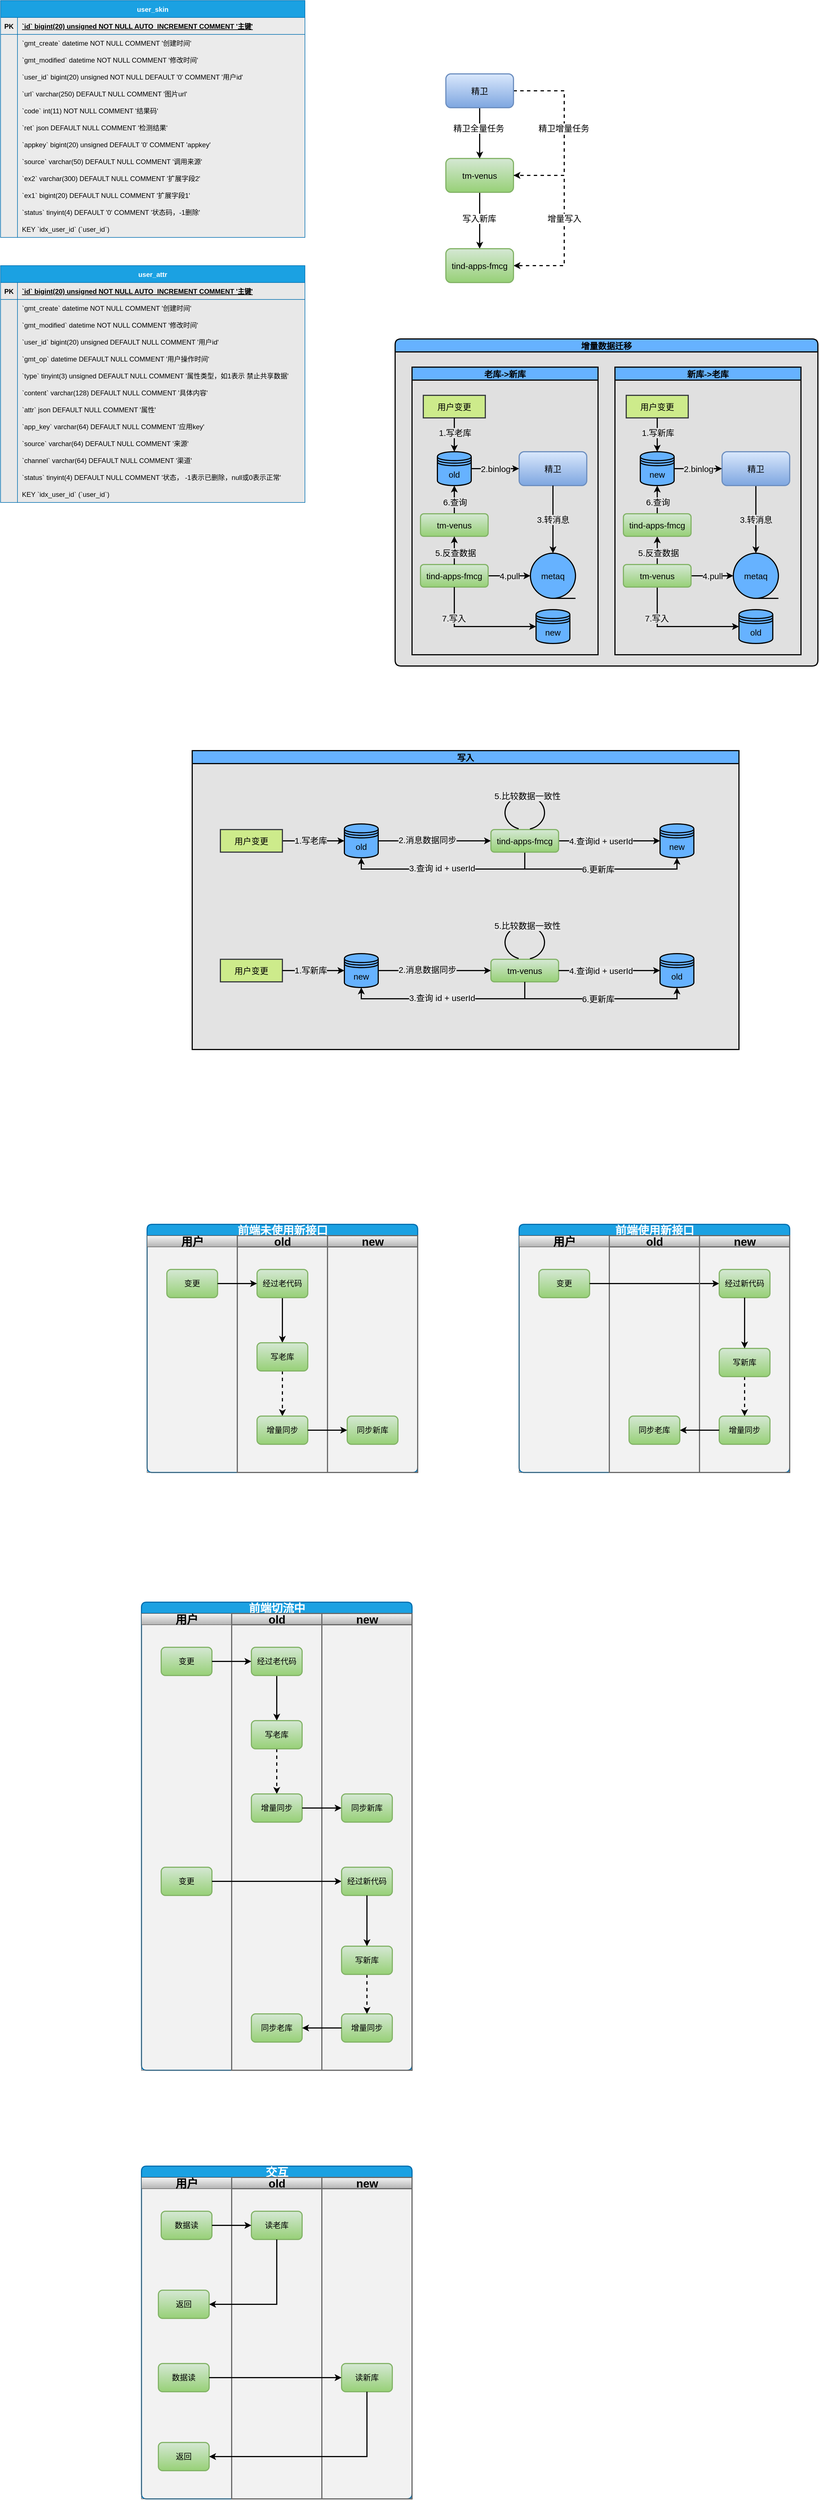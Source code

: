 <mxfile version="20.8.16" type="device"><diagram name="第 1 页" id="UVFVnEWnqxfNM4fG7P1Z"><mxGraphModel dx="2060" dy="1200" grid="1" gridSize="10" guides="1" tooltips="1" connect="1" arrows="1" fold="1" page="1" pageScale="1" pageWidth="2200" pageHeight="5500" math="0" shadow="0"><root><mxCell id="0"/><mxCell id="1" parent="0"/><mxCell id="ZS7kRVF4dnS4a9e30lrD-117" style="edgeStyle=orthogonalEdgeStyle;rounded=0;sketch=0;hachureGap=4;jiggle=2;curveFitting=1;orthogonalLoop=1;jettySize=auto;html=1;exitX=0.5;exitY=1;exitDx=0;exitDy=0;strokeWidth=2;fontFamily=Helvetica;fontSize=15;" parent="1" source="ZS7kRVF4dnS4a9e30lrD-30" target="ZS7kRVF4dnS4a9e30lrD-115" edge="1"><mxGeometry relative="1" as="geometry"/></mxCell><mxCell id="ZS7kRVF4dnS4a9e30lrD-119" value="写入新库" style="edgeLabel;html=1;align=center;verticalAlign=middle;resizable=0;points=[];fontSize=15;fontFamily=Helvetica;" parent="ZS7kRVF4dnS4a9e30lrD-117" vertex="1" connectable="0"><mxGeometry x="-0.08" y="-1" relative="1" as="geometry"><mxPoint as="offset"/></mxGeometry></mxCell><mxCell id="ZS7kRVF4dnS4a9e30lrD-126" style="edgeStyle=orthogonalEdgeStyle;rounded=0;sketch=0;hachureGap=4;jiggle=2;curveFitting=1;orthogonalLoop=1;jettySize=auto;html=1;entryX=1;entryY=0.5;entryDx=0;entryDy=0;strokeWidth=2;fontFamily=Helvetica;fontSize=15;elbow=vertical;dashed=1;" parent="1" source="ZS7kRVF4dnS4a9e30lrD-30" target="ZS7kRVF4dnS4a9e30lrD-115" edge="1"><mxGeometry relative="1" as="geometry"><Array as="points"><mxPoint x="1060" y="370"/><mxPoint x="1060" y="530"/></Array></mxGeometry></mxCell><mxCell id="ZS7kRVF4dnS4a9e30lrD-128" value="增量写入" style="edgeLabel;html=1;align=center;verticalAlign=middle;resizable=0;points=[];fontSize=15;fontFamily=Helvetica;" parent="ZS7kRVF4dnS4a9e30lrD-126" vertex="1" connectable="0"><mxGeometry x="0.029" relative="1" as="geometry"><mxPoint y="-9" as="offset"/></mxGeometry></mxCell><mxCell id="ZS7kRVF4dnS4a9e30lrD-30" value="tm-venus" style="rounded=1;whiteSpace=wrap;html=1;hachureGap=4;fontFamily=Helvetica;fontSize=15;strokeWidth=2;fillColor=#d5e8d4;gradientColor=#97d077;strokeColor=#82b366;" parent="1" vertex="1"><mxGeometry x="850" y="340" width="120" height="60" as="geometry"/></mxCell><mxCell id="ZS7kRVF4dnS4a9e30lrD-32" value="user_skin" style="shape=table;startSize=30;container=1;collapsible=1;childLayout=tableLayout;fixedRows=1;rowLines=0;fontStyle=1;align=center;resizeLast=1;swimlaneFillColor=#EBEBEB;fillStyle=auto;fillColor=#1ba1e2;fontColor=#ffffff;strokeColor=#006EAF;" parent="1" vertex="1"><mxGeometry x="60" y="60" width="540" height="420" as="geometry"/></mxCell><mxCell id="ZS7kRVF4dnS4a9e30lrD-33" value="" style="shape=tableRow;horizontal=0;startSize=0;swimlaneHead=0;swimlaneBody=0;fillColor=none;collapsible=0;dropTarget=0;points=[[0,0.5],[1,0.5]];portConstraint=eastwest;strokeColor=inherit;top=0;left=0;right=0;bottom=1;" parent="ZS7kRVF4dnS4a9e30lrD-32" vertex="1"><mxGeometry y="30" width="540" height="30" as="geometry"/></mxCell><mxCell id="ZS7kRVF4dnS4a9e30lrD-34" value="PK" style="shape=partialRectangle;overflow=hidden;connectable=0;fillColor=none;strokeColor=inherit;top=0;left=0;bottom=0;right=0;fontStyle=1;" parent="ZS7kRVF4dnS4a9e30lrD-33" vertex="1"><mxGeometry width="30" height="30" as="geometry"><mxRectangle width="30" height="30" as="alternateBounds"/></mxGeometry></mxCell><mxCell id="ZS7kRVF4dnS4a9e30lrD-35" value="`id` bigint(20) unsigned NOT NULL AUTO_INCREMENT COMMENT '主键'" style="shape=partialRectangle;overflow=hidden;connectable=0;fillColor=none;align=left;strokeColor=inherit;top=0;left=0;bottom=0;right=0;spacingLeft=6;fontStyle=5;" parent="ZS7kRVF4dnS4a9e30lrD-33" vertex="1"><mxGeometry x="30" width="510" height="30" as="geometry"><mxRectangle width="510" height="30" as="alternateBounds"/></mxGeometry></mxCell><mxCell id="ZS7kRVF4dnS4a9e30lrD-36" value="" style="shape=tableRow;horizontal=0;startSize=0;swimlaneHead=0;swimlaneBody=0;fillColor=none;collapsible=0;dropTarget=0;points=[[0,0.5],[1,0.5]];portConstraint=eastwest;strokeColor=inherit;top=0;left=0;right=0;bottom=0;" parent="ZS7kRVF4dnS4a9e30lrD-32" vertex="1"><mxGeometry y="60" width="540" height="30" as="geometry"/></mxCell><mxCell id="ZS7kRVF4dnS4a9e30lrD-37" value="" style="shape=partialRectangle;overflow=hidden;connectable=0;fillColor=none;strokeColor=inherit;top=0;left=0;bottom=0;right=0;" parent="ZS7kRVF4dnS4a9e30lrD-36" vertex="1"><mxGeometry width="30" height="30" as="geometry"><mxRectangle width="30" height="30" as="alternateBounds"/></mxGeometry></mxCell><mxCell id="ZS7kRVF4dnS4a9e30lrD-38" value="`gmt_create` datetime NOT NULL COMMENT '创建时间'" style="shape=partialRectangle;overflow=hidden;connectable=0;fillColor=none;align=left;strokeColor=inherit;top=0;left=0;bottom=0;right=0;spacingLeft=6;" parent="ZS7kRVF4dnS4a9e30lrD-36" vertex="1"><mxGeometry x="30" width="510" height="30" as="geometry"><mxRectangle width="510" height="30" as="alternateBounds"/></mxGeometry></mxCell><mxCell id="ZS7kRVF4dnS4a9e30lrD-39" value="" style="shape=tableRow;horizontal=0;startSize=0;swimlaneHead=0;swimlaneBody=0;fillColor=none;collapsible=0;dropTarget=0;points=[[0,0.5],[1,0.5]];portConstraint=eastwest;strokeColor=inherit;top=0;left=0;right=0;bottom=0;" parent="ZS7kRVF4dnS4a9e30lrD-32" vertex="1"><mxGeometry y="90" width="540" height="30" as="geometry"/></mxCell><mxCell id="ZS7kRVF4dnS4a9e30lrD-40" value="" style="shape=partialRectangle;overflow=hidden;connectable=0;fillColor=none;strokeColor=inherit;top=0;left=0;bottom=0;right=0;" parent="ZS7kRVF4dnS4a9e30lrD-39" vertex="1"><mxGeometry width="30" height="30" as="geometry"><mxRectangle width="30" height="30" as="alternateBounds"/></mxGeometry></mxCell><mxCell id="ZS7kRVF4dnS4a9e30lrD-41" value="`gmt_modified` datetime NOT NULL COMMENT '修改时间'" style="shape=partialRectangle;overflow=hidden;connectable=0;fillColor=none;align=left;strokeColor=inherit;top=0;left=0;bottom=0;right=0;spacingLeft=6;" parent="ZS7kRVF4dnS4a9e30lrD-39" vertex="1"><mxGeometry x="30" width="510" height="30" as="geometry"><mxRectangle width="510" height="30" as="alternateBounds"/></mxGeometry></mxCell><mxCell id="ZS7kRVF4dnS4a9e30lrD-42" value="" style="shape=tableRow;horizontal=0;startSize=0;swimlaneHead=0;swimlaneBody=0;fillColor=none;collapsible=0;dropTarget=0;points=[[0,0.5],[1,0.5]];portConstraint=eastwest;strokeColor=inherit;top=0;left=0;right=0;bottom=0;" parent="ZS7kRVF4dnS4a9e30lrD-32" vertex="1"><mxGeometry y="120" width="540" height="30" as="geometry"/></mxCell><mxCell id="ZS7kRVF4dnS4a9e30lrD-43" value="" style="shape=partialRectangle;overflow=hidden;connectable=0;fillColor=none;strokeColor=inherit;top=0;left=0;bottom=0;right=0;" parent="ZS7kRVF4dnS4a9e30lrD-42" vertex="1"><mxGeometry width="30" height="30" as="geometry"><mxRectangle width="30" height="30" as="alternateBounds"/></mxGeometry></mxCell><mxCell id="ZS7kRVF4dnS4a9e30lrD-44" value="`user_id` bigint(20) unsigned NOT NULL DEFAULT '0' COMMENT '用户id'" style="shape=partialRectangle;overflow=hidden;connectable=0;fillColor=none;align=left;strokeColor=inherit;top=0;left=0;bottom=0;right=0;spacingLeft=6;" parent="ZS7kRVF4dnS4a9e30lrD-42" vertex="1"><mxGeometry x="30" width="510" height="30" as="geometry"><mxRectangle width="510" height="30" as="alternateBounds"/></mxGeometry></mxCell><mxCell id="ZS7kRVF4dnS4a9e30lrD-45" value="" style="shape=tableRow;horizontal=0;startSize=0;swimlaneHead=0;swimlaneBody=0;fillColor=none;collapsible=0;dropTarget=0;points=[[0,0.5],[1,0.5]];portConstraint=eastwest;strokeColor=inherit;top=0;left=0;right=0;bottom=0;" parent="ZS7kRVF4dnS4a9e30lrD-32" vertex="1"><mxGeometry y="150" width="540" height="30" as="geometry"/></mxCell><mxCell id="ZS7kRVF4dnS4a9e30lrD-46" value="" style="shape=partialRectangle;overflow=hidden;connectable=0;fillColor=none;strokeColor=inherit;top=0;left=0;bottom=0;right=0;" parent="ZS7kRVF4dnS4a9e30lrD-45" vertex="1"><mxGeometry width="30" height="30" as="geometry"><mxRectangle width="30" height="30" as="alternateBounds"/></mxGeometry></mxCell><mxCell id="ZS7kRVF4dnS4a9e30lrD-47" value="`url` varchar(250) DEFAULT NULL COMMENT '图片url'" style="shape=partialRectangle;overflow=hidden;connectable=0;fillColor=none;align=left;strokeColor=inherit;top=0;left=0;bottom=0;right=0;spacingLeft=6;" parent="ZS7kRVF4dnS4a9e30lrD-45" vertex="1"><mxGeometry x="30" width="510" height="30" as="geometry"><mxRectangle width="510" height="30" as="alternateBounds"/></mxGeometry></mxCell><mxCell id="ZS7kRVF4dnS4a9e30lrD-48" value="" style="shape=tableRow;horizontal=0;startSize=0;swimlaneHead=0;swimlaneBody=0;fillColor=none;collapsible=0;dropTarget=0;points=[[0,0.5],[1,0.5]];portConstraint=eastwest;strokeColor=inherit;top=0;left=0;right=0;bottom=0;" parent="ZS7kRVF4dnS4a9e30lrD-32" vertex="1"><mxGeometry y="180" width="540" height="30" as="geometry"/></mxCell><mxCell id="ZS7kRVF4dnS4a9e30lrD-49" value="" style="shape=partialRectangle;overflow=hidden;connectable=0;fillColor=none;strokeColor=inherit;top=0;left=0;bottom=0;right=0;" parent="ZS7kRVF4dnS4a9e30lrD-48" vertex="1"><mxGeometry width="30" height="30" as="geometry"><mxRectangle width="30" height="30" as="alternateBounds"/></mxGeometry></mxCell><mxCell id="ZS7kRVF4dnS4a9e30lrD-50" value="`code` int(11) NOT NULL COMMENT '结果码'" style="shape=partialRectangle;overflow=hidden;connectable=0;fillColor=none;align=left;strokeColor=inherit;top=0;left=0;bottom=0;right=0;spacingLeft=6;" parent="ZS7kRVF4dnS4a9e30lrD-48" vertex="1"><mxGeometry x="30" width="510" height="30" as="geometry"><mxRectangle width="510" height="30" as="alternateBounds"/></mxGeometry></mxCell><mxCell id="ZS7kRVF4dnS4a9e30lrD-51" value="" style="shape=tableRow;horizontal=0;startSize=0;swimlaneHead=0;swimlaneBody=0;fillColor=none;collapsible=0;dropTarget=0;points=[[0,0.5],[1,0.5]];portConstraint=eastwest;strokeColor=inherit;top=0;left=0;right=0;bottom=0;" parent="ZS7kRVF4dnS4a9e30lrD-32" vertex="1"><mxGeometry y="210" width="540" height="30" as="geometry"/></mxCell><mxCell id="ZS7kRVF4dnS4a9e30lrD-52" value="" style="shape=partialRectangle;overflow=hidden;connectable=0;fillColor=none;strokeColor=inherit;top=0;left=0;bottom=0;right=0;" parent="ZS7kRVF4dnS4a9e30lrD-51" vertex="1"><mxGeometry width="30" height="30" as="geometry"><mxRectangle width="30" height="30" as="alternateBounds"/></mxGeometry></mxCell><mxCell id="ZS7kRVF4dnS4a9e30lrD-53" value="`ret` json DEFAULT NULL COMMENT '检测结果'" style="shape=partialRectangle;overflow=hidden;connectable=0;fillColor=none;align=left;strokeColor=inherit;top=0;left=0;bottom=0;right=0;spacingLeft=6;" parent="ZS7kRVF4dnS4a9e30lrD-51" vertex="1"><mxGeometry x="30" width="510" height="30" as="geometry"><mxRectangle width="510" height="30" as="alternateBounds"/></mxGeometry></mxCell><mxCell id="ZS7kRVF4dnS4a9e30lrD-54" value="" style="shape=tableRow;horizontal=0;startSize=0;swimlaneHead=0;swimlaneBody=0;fillColor=none;collapsible=0;dropTarget=0;points=[[0,0.5],[1,0.5]];portConstraint=eastwest;strokeColor=inherit;top=0;left=0;right=0;bottom=0;" parent="ZS7kRVF4dnS4a9e30lrD-32" vertex="1"><mxGeometry y="240" width="540" height="30" as="geometry"/></mxCell><mxCell id="ZS7kRVF4dnS4a9e30lrD-55" value="" style="shape=partialRectangle;overflow=hidden;connectable=0;fillColor=none;strokeColor=inherit;top=0;left=0;bottom=0;right=0;" parent="ZS7kRVF4dnS4a9e30lrD-54" vertex="1"><mxGeometry width="30" height="30" as="geometry"><mxRectangle width="30" height="30" as="alternateBounds"/></mxGeometry></mxCell><mxCell id="ZS7kRVF4dnS4a9e30lrD-56" value="`appkey` bigint(20) unsigned DEFAULT '0' COMMENT 'appkey'" style="shape=partialRectangle;overflow=hidden;connectable=0;fillColor=none;align=left;strokeColor=inherit;top=0;left=0;bottom=0;right=0;spacingLeft=6;" parent="ZS7kRVF4dnS4a9e30lrD-54" vertex="1"><mxGeometry x="30" width="510" height="30" as="geometry"><mxRectangle width="510" height="30" as="alternateBounds"/></mxGeometry></mxCell><mxCell id="ZS7kRVF4dnS4a9e30lrD-57" value="" style="shape=tableRow;horizontal=0;startSize=0;swimlaneHead=0;swimlaneBody=0;fillColor=none;collapsible=0;dropTarget=0;points=[[0,0.5],[1,0.5]];portConstraint=eastwest;strokeColor=inherit;top=0;left=0;right=0;bottom=0;" parent="ZS7kRVF4dnS4a9e30lrD-32" vertex="1"><mxGeometry y="270" width="540" height="30" as="geometry"/></mxCell><mxCell id="ZS7kRVF4dnS4a9e30lrD-58" value="" style="shape=partialRectangle;overflow=hidden;connectable=0;fillColor=none;strokeColor=inherit;top=0;left=0;bottom=0;right=0;" parent="ZS7kRVF4dnS4a9e30lrD-57" vertex="1"><mxGeometry width="30" height="30" as="geometry"><mxRectangle width="30" height="30" as="alternateBounds"/></mxGeometry></mxCell><mxCell id="ZS7kRVF4dnS4a9e30lrD-59" value="`source` varchar(50) DEFAULT NULL COMMENT '调用来源'" style="shape=partialRectangle;overflow=hidden;connectable=0;fillColor=none;align=left;strokeColor=inherit;top=0;left=0;bottom=0;right=0;spacingLeft=6;" parent="ZS7kRVF4dnS4a9e30lrD-57" vertex="1"><mxGeometry x="30" width="510" height="30" as="geometry"><mxRectangle width="510" height="30" as="alternateBounds"/></mxGeometry></mxCell><mxCell id="ZS7kRVF4dnS4a9e30lrD-60" value="" style="shape=tableRow;horizontal=0;startSize=0;swimlaneHead=0;swimlaneBody=0;fillColor=none;collapsible=0;dropTarget=0;points=[[0,0.5],[1,0.5]];portConstraint=eastwest;strokeColor=inherit;top=0;left=0;right=0;bottom=0;" parent="ZS7kRVF4dnS4a9e30lrD-32" vertex="1"><mxGeometry y="300" width="540" height="30" as="geometry"/></mxCell><mxCell id="ZS7kRVF4dnS4a9e30lrD-61" value="" style="shape=partialRectangle;overflow=hidden;connectable=0;fillColor=none;strokeColor=inherit;top=0;left=0;bottom=0;right=0;" parent="ZS7kRVF4dnS4a9e30lrD-60" vertex="1"><mxGeometry width="30" height="30" as="geometry"><mxRectangle width="30" height="30" as="alternateBounds"/></mxGeometry></mxCell><mxCell id="ZS7kRVF4dnS4a9e30lrD-62" value="`ex2` varchar(300) DEFAULT NULL COMMENT '扩展字段2'" style="shape=partialRectangle;overflow=hidden;connectable=0;fillColor=none;align=left;strokeColor=inherit;top=0;left=0;bottom=0;right=0;spacingLeft=6;" parent="ZS7kRVF4dnS4a9e30lrD-60" vertex="1"><mxGeometry x="30" width="510" height="30" as="geometry"><mxRectangle width="510" height="30" as="alternateBounds"/></mxGeometry></mxCell><mxCell id="ZS7kRVF4dnS4a9e30lrD-63" value="" style="shape=tableRow;horizontal=0;startSize=0;swimlaneHead=0;swimlaneBody=0;fillColor=none;collapsible=0;dropTarget=0;points=[[0,0.5],[1,0.5]];portConstraint=eastwest;strokeColor=inherit;top=0;left=0;right=0;bottom=0;" parent="ZS7kRVF4dnS4a9e30lrD-32" vertex="1"><mxGeometry y="330" width="540" height="30" as="geometry"/></mxCell><mxCell id="ZS7kRVF4dnS4a9e30lrD-64" value="" style="shape=partialRectangle;overflow=hidden;connectable=0;fillColor=none;strokeColor=inherit;top=0;left=0;bottom=0;right=0;" parent="ZS7kRVF4dnS4a9e30lrD-63" vertex="1"><mxGeometry width="30" height="30" as="geometry"><mxRectangle width="30" height="30" as="alternateBounds"/></mxGeometry></mxCell><mxCell id="ZS7kRVF4dnS4a9e30lrD-65" value="`ex1` bigint(20) DEFAULT NULL COMMENT '扩展字段1'" style="shape=partialRectangle;overflow=hidden;connectable=0;fillColor=none;align=left;strokeColor=inherit;top=0;left=0;bottom=0;right=0;spacingLeft=6;" parent="ZS7kRVF4dnS4a9e30lrD-63" vertex="1"><mxGeometry x="30" width="510" height="30" as="geometry"><mxRectangle width="510" height="30" as="alternateBounds"/></mxGeometry></mxCell><mxCell id="ZS7kRVF4dnS4a9e30lrD-66" value="" style="shape=tableRow;horizontal=0;startSize=0;swimlaneHead=0;swimlaneBody=0;fillColor=none;collapsible=0;dropTarget=0;points=[[0,0.5],[1,0.5]];portConstraint=eastwest;strokeColor=inherit;top=0;left=0;right=0;bottom=0;" parent="ZS7kRVF4dnS4a9e30lrD-32" vertex="1"><mxGeometry y="360" width="540" height="30" as="geometry"/></mxCell><mxCell id="ZS7kRVF4dnS4a9e30lrD-67" value="" style="shape=partialRectangle;overflow=hidden;connectable=0;fillColor=none;strokeColor=inherit;top=0;left=0;bottom=0;right=0;" parent="ZS7kRVF4dnS4a9e30lrD-66" vertex="1"><mxGeometry width="30" height="30" as="geometry"><mxRectangle width="30" height="30" as="alternateBounds"/></mxGeometry></mxCell><mxCell id="ZS7kRVF4dnS4a9e30lrD-68" value="`status` tinyint(4) DEFAULT '0' COMMENT '状态码，-1删除'" style="shape=partialRectangle;overflow=hidden;connectable=0;fillColor=none;align=left;strokeColor=inherit;top=0;left=0;bottom=0;right=0;spacingLeft=6;" parent="ZS7kRVF4dnS4a9e30lrD-66" vertex="1"><mxGeometry x="30" width="510" height="30" as="geometry"><mxRectangle width="510" height="30" as="alternateBounds"/></mxGeometry></mxCell><mxCell id="ZS7kRVF4dnS4a9e30lrD-69" value="" style="shape=tableRow;horizontal=0;startSize=0;swimlaneHead=0;swimlaneBody=0;fillColor=none;collapsible=0;dropTarget=0;points=[[0,0.5],[1,0.5]];portConstraint=eastwest;strokeColor=inherit;top=0;left=0;right=0;bottom=0;" parent="ZS7kRVF4dnS4a9e30lrD-32" vertex="1"><mxGeometry y="390" width="540" height="30" as="geometry"/></mxCell><mxCell id="ZS7kRVF4dnS4a9e30lrD-70" value="" style="shape=partialRectangle;overflow=hidden;connectable=0;fillColor=none;strokeColor=inherit;top=0;left=0;bottom=0;right=0;" parent="ZS7kRVF4dnS4a9e30lrD-69" vertex="1"><mxGeometry width="30" height="30" as="geometry"><mxRectangle width="30" height="30" as="alternateBounds"/></mxGeometry></mxCell><mxCell id="ZS7kRVF4dnS4a9e30lrD-71" value="KEY `idx_user_id` (`user_id`)" style="shape=partialRectangle;overflow=hidden;connectable=0;fillColor=none;align=left;strokeColor=inherit;top=0;left=0;bottom=0;right=0;spacingLeft=6;" parent="ZS7kRVF4dnS4a9e30lrD-69" vertex="1"><mxGeometry x="30" width="510" height="30" as="geometry"><mxRectangle width="510" height="30" as="alternateBounds"/></mxGeometry></mxCell><mxCell id="ZS7kRVF4dnS4a9e30lrD-73" value="user_attr" style="shape=table;startSize=30;container=1;collapsible=1;childLayout=tableLayout;fixedRows=1;rowLines=0;fontStyle=1;align=center;resizeLast=1;fillColor=#1ba1e2;fontColor=#ffffff;strokeColor=#006EAF;swimlaneFillColor=#E8E8E8;" parent="1" vertex="1"><mxGeometry x="60" y="530" width="540" height="420" as="geometry"/></mxCell><mxCell id="ZS7kRVF4dnS4a9e30lrD-74" value="" style="shape=tableRow;horizontal=0;startSize=0;swimlaneHead=0;swimlaneBody=0;fillColor=none;collapsible=0;dropTarget=0;points=[[0,0.5],[1,0.5]];portConstraint=eastwest;strokeColor=inherit;top=0;left=0;right=0;bottom=1;" parent="ZS7kRVF4dnS4a9e30lrD-73" vertex="1"><mxGeometry y="30" width="540" height="30" as="geometry"/></mxCell><mxCell id="ZS7kRVF4dnS4a9e30lrD-75" value="PK" style="shape=partialRectangle;overflow=hidden;connectable=0;fillColor=none;strokeColor=inherit;top=0;left=0;bottom=0;right=0;fontStyle=1;" parent="ZS7kRVF4dnS4a9e30lrD-74" vertex="1"><mxGeometry width="30" height="30" as="geometry"><mxRectangle width="30" height="30" as="alternateBounds"/></mxGeometry></mxCell><mxCell id="ZS7kRVF4dnS4a9e30lrD-76" value="`id` bigint(20) unsigned NOT NULL AUTO_INCREMENT COMMENT '主键'" style="shape=partialRectangle;overflow=hidden;connectable=0;fillColor=none;align=left;strokeColor=inherit;top=0;left=0;bottom=0;right=0;spacingLeft=6;fontStyle=5;" parent="ZS7kRVF4dnS4a9e30lrD-74" vertex="1"><mxGeometry x="30" width="510" height="30" as="geometry"><mxRectangle width="510" height="30" as="alternateBounds"/></mxGeometry></mxCell><mxCell id="ZS7kRVF4dnS4a9e30lrD-77" value="" style="shape=tableRow;horizontal=0;startSize=0;swimlaneHead=0;swimlaneBody=0;fillColor=none;collapsible=0;dropTarget=0;points=[[0,0.5],[1,0.5]];portConstraint=eastwest;strokeColor=inherit;top=0;left=0;right=0;bottom=0;" parent="ZS7kRVF4dnS4a9e30lrD-73" vertex="1"><mxGeometry y="60" width="540" height="30" as="geometry"/></mxCell><mxCell id="ZS7kRVF4dnS4a9e30lrD-78" value="" style="shape=partialRectangle;overflow=hidden;connectable=0;fillColor=none;strokeColor=inherit;top=0;left=0;bottom=0;right=0;" parent="ZS7kRVF4dnS4a9e30lrD-77" vertex="1"><mxGeometry width="30" height="30" as="geometry"><mxRectangle width="30" height="30" as="alternateBounds"/></mxGeometry></mxCell><mxCell id="ZS7kRVF4dnS4a9e30lrD-79" value="`gmt_create` datetime NOT NULL COMMENT '创建时间'" style="shape=partialRectangle;overflow=hidden;connectable=0;fillColor=none;align=left;strokeColor=inherit;top=0;left=0;bottom=0;right=0;spacingLeft=6;" parent="ZS7kRVF4dnS4a9e30lrD-77" vertex="1"><mxGeometry x="30" width="510" height="30" as="geometry"><mxRectangle width="510" height="30" as="alternateBounds"/></mxGeometry></mxCell><mxCell id="ZS7kRVF4dnS4a9e30lrD-80" value="" style="shape=tableRow;horizontal=0;startSize=0;swimlaneHead=0;swimlaneBody=0;fillColor=none;collapsible=0;dropTarget=0;points=[[0,0.5],[1,0.5]];portConstraint=eastwest;strokeColor=inherit;top=0;left=0;right=0;bottom=0;" parent="ZS7kRVF4dnS4a9e30lrD-73" vertex="1"><mxGeometry y="90" width="540" height="30" as="geometry"/></mxCell><mxCell id="ZS7kRVF4dnS4a9e30lrD-81" value="" style="shape=partialRectangle;overflow=hidden;connectable=0;fillColor=none;strokeColor=inherit;top=0;left=0;bottom=0;right=0;" parent="ZS7kRVF4dnS4a9e30lrD-80" vertex="1"><mxGeometry width="30" height="30" as="geometry"><mxRectangle width="30" height="30" as="alternateBounds"/></mxGeometry></mxCell><mxCell id="ZS7kRVF4dnS4a9e30lrD-82" value="`gmt_modified` datetime NOT NULL COMMENT '修改时间'" style="shape=partialRectangle;overflow=hidden;connectable=0;fillColor=none;align=left;strokeColor=inherit;top=0;left=0;bottom=0;right=0;spacingLeft=6;" parent="ZS7kRVF4dnS4a9e30lrD-80" vertex="1"><mxGeometry x="30" width="510" height="30" as="geometry"><mxRectangle width="510" height="30" as="alternateBounds"/></mxGeometry></mxCell><mxCell id="ZS7kRVF4dnS4a9e30lrD-83" value="" style="shape=tableRow;horizontal=0;startSize=0;swimlaneHead=0;swimlaneBody=0;fillColor=none;collapsible=0;dropTarget=0;points=[[0,0.5],[1,0.5]];portConstraint=eastwest;strokeColor=inherit;top=0;left=0;right=0;bottom=0;" parent="ZS7kRVF4dnS4a9e30lrD-73" vertex="1"><mxGeometry y="120" width="540" height="30" as="geometry"/></mxCell><mxCell id="ZS7kRVF4dnS4a9e30lrD-84" value="" style="shape=partialRectangle;overflow=hidden;connectable=0;fillColor=none;strokeColor=inherit;top=0;left=0;bottom=0;right=0;" parent="ZS7kRVF4dnS4a9e30lrD-83" vertex="1"><mxGeometry width="30" height="30" as="geometry"><mxRectangle width="30" height="30" as="alternateBounds"/></mxGeometry></mxCell><mxCell id="ZS7kRVF4dnS4a9e30lrD-85" value="`user_id` bigint(20) unsigned DEFAULT NULL COMMENT '用户id'" style="shape=partialRectangle;overflow=hidden;connectable=0;fillColor=none;align=left;strokeColor=inherit;top=0;left=0;bottom=0;right=0;spacingLeft=6;" parent="ZS7kRVF4dnS4a9e30lrD-83" vertex="1"><mxGeometry x="30" width="510" height="30" as="geometry"><mxRectangle width="510" height="30" as="alternateBounds"/></mxGeometry></mxCell><mxCell id="ZS7kRVF4dnS4a9e30lrD-86" value="" style="shape=tableRow;horizontal=0;startSize=0;swimlaneHead=0;swimlaneBody=0;fillColor=none;collapsible=0;dropTarget=0;points=[[0,0.5],[1,0.5]];portConstraint=eastwest;strokeColor=inherit;top=0;left=0;right=0;bottom=0;" parent="ZS7kRVF4dnS4a9e30lrD-73" vertex="1"><mxGeometry y="150" width="540" height="30" as="geometry"/></mxCell><mxCell id="ZS7kRVF4dnS4a9e30lrD-87" value="" style="shape=partialRectangle;overflow=hidden;connectable=0;fillColor=none;strokeColor=inherit;top=0;left=0;bottom=0;right=0;" parent="ZS7kRVF4dnS4a9e30lrD-86" vertex="1"><mxGeometry width="30" height="30" as="geometry"><mxRectangle width="30" height="30" as="alternateBounds"/></mxGeometry></mxCell><mxCell id="ZS7kRVF4dnS4a9e30lrD-88" value="`gmt_op` datetime DEFAULT NULL COMMENT '用户操作时间'" style="shape=partialRectangle;overflow=hidden;connectable=0;fillColor=none;align=left;strokeColor=inherit;top=0;left=0;bottom=0;right=0;spacingLeft=6;" parent="ZS7kRVF4dnS4a9e30lrD-86" vertex="1"><mxGeometry x="30" width="510" height="30" as="geometry"><mxRectangle width="510" height="30" as="alternateBounds"/></mxGeometry></mxCell><mxCell id="ZS7kRVF4dnS4a9e30lrD-89" value="" style="shape=tableRow;horizontal=0;startSize=0;swimlaneHead=0;swimlaneBody=0;fillColor=none;collapsible=0;dropTarget=0;points=[[0,0.5],[1,0.5]];portConstraint=eastwest;strokeColor=inherit;top=0;left=0;right=0;bottom=0;" parent="ZS7kRVF4dnS4a9e30lrD-73" vertex="1"><mxGeometry y="180" width="540" height="30" as="geometry"/></mxCell><mxCell id="ZS7kRVF4dnS4a9e30lrD-90" value="" style="shape=partialRectangle;overflow=hidden;connectable=0;fillColor=none;strokeColor=inherit;top=0;left=0;bottom=0;right=0;" parent="ZS7kRVF4dnS4a9e30lrD-89" vertex="1"><mxGeometry width="30" height="30" as="geometry"><mxRectangle width="30" height="30" as="alternateBounds"/></mxGeometry></mxCell><mxCell id="ZS7kRVF4dnS4a9e30lrD-91" value="`type` tinyint(3) unsigned DEFAULT NULL COMMENT '属性类型，如1表示 禁止共享数据'" style="shape=partialRectangle;overflow=hidden;connectable=0;fillColor=none;align=left;strokeColor=inherit;top=0;left=0;bottom=0;right=0;spacingLeft=6;" parent="ZS7kRVF4dnS4a9e30lrD-89" vertex="1"><mxGeometry x="30" width="510" height="30" as="geometry"><mxRectangle width="510" height="30" as="alternateBounds"/></mxGeometry></mxCell><mxCell id="ZS7kRVF4dnS4a9e30lrD-92" value="" style="shape=tableRow;horizontal=0;startSize=0;swimlaneHead=0;swimlaneBody=0;fillColor=none;collapsible=0;dropTarget=0;points=[[0,0.5],[1,0.5]];portConstraint=eastwest;strokeColor=inherit;top=0;left=0;right=0;bottom=0;" parent="ZS7kRVF4dnS4a9e30lrD-73" vertex="1"><mxGeometry y="210" width="540" height="30" as="geometry"/></mxCell><mxCell id="ZS7kRVF4dnS4a9e30lrD-93" value="" style="shape=partialRectangle;overflow=hidden;connectable=0;fillColor=none;strokeColor=inherit;top=0;left=0;bottom=0;right=0;" parent="ZS7kRVF4dnS4a9e30lrD-92" vertex="1"><mxGeometry width="30" height="30" as="geometry"><mxRectangle width="30" height="30" as="alternateBounds"/></mxGeometry></mxCell><mxCell id="ZS7kRVF4dnS4a9e30lrD-94" value="`content` varchar(128) DEFAULT NULL COMMENT '具体内容'" style="shape=partialRectangle;overflow=hidden;connectable=0;fillColor=none;align=left;strokeColor=inherit;top=0;left=0;bottom=0;right=0;spacingLeft=6;" parent="ZS7kRVF4dnS4a9e30lrD-92" vertex="1"><mxGeometry x="30" width="510" height="30" as="geometry"><mxRectangle width="510" height="30" as="alternateBounds"/></mxGeometry></mxCell><mxCell id="ZS7kRVF4dnS4a9e30lrD-95" value="" style="shape=tableRow;horizontal=0;startSize=0;swimlaneHead=0;swimlaneBody=0;fillColor=none;collapsible=0;dropTarget=0;points=[[0,0.5],[1,0.5]];portConstraint=eastwest;strokeColor=inherit;top=0;left=0;right=0;bottom=0;" parent="ZS7kRVF4dnS4a9e30lrD-73" vertex="1"><mxGeometry y="240" width="540" height="30" as="geometry"/></mxCell><mxCell id="ZS7kRVF4dnS4a9e30lrD-96" value="" style="shape=partialRectangle;overflow=hidden;connectable=0;fillColor=none;strokeColor=inherit;top=0;left=0;bottom=0;right=0;" parent="ZS7kRVF4dnS4a9e30lrD-95" vertex="1"><mxGeometry width="30" height="30" as="geometry"><mxRectangle width="30" height="30" as="alternateBounds"/></mxGeometry></mxCell><mxCell id="ZS7kRVF4dnS4a9e30lrD-97" value="`attr` json DEFAULT NULL COMMENT '属性'" style="shape=partialRectangle;overflow=hidden;connectable=0;fillColor=none;align=left;strokeColor=inherit;top=0;left=0;bottom=0;right=0;spacingLeft=6;" parent="ZS7kRVF4dnS4a9e30lrD-95" vertex="1"><mxGeometry x="30" width="510" height="30" as="geometry"><mxRectangle width="510" height="30" as="alternateBounds"/></mxGeometry></mxCell><mxCell id="ZS7kRVF4dnS4a9e30lrD-98" value="" style="shape=tableRow;horizontal=0;startSize=0;swimlaneHead=0;swimlaneBody=0;fillColor=none;collapsible=0;dropTarget=0;points=[[0,0.5],[1,0.5]];portConstraint=eastwest;strokeColor=inherit;top=0;left=0;right=0;bottom=0;" parent="ZS7kRVF4dnS4a9e30lrD-73" vertex="1"><mxGeometry y="270" width="540" height="30" as="geometry"/></mxCell><mxCell id="ZS7kRVF4dnS4a9e30lrD-99" value="" style="shape=partialRectangle;overflow=hidden;connectable=0;fillColor=none;strokeColor=inherit;top=0;left=0;bottom=0;right=0;" parent="ZS7kRVF4dnS4a9e30lrD-98" vertex="1"><mxGeometry width="30" height="30" as="geometry"><mxRectangle width="30" height="30" as="alternateBounds"/></mxGeometry></mxCell><mxCell id="ZS7kRVF4dnS4a9e30lrD-100" value="`app_key` varchar(64) DEFAULT NULL COMMENT '应用key'" style="shape=partialRectangle;overflow=hidden;connectable=0;fillColor=none;align=left;strokeColor=inherit;top=0;left=0;bottom=0;right=0;spacingLeft=6;" parent="ZS7kRVF4dnS4a9e30lrD-98" vertex="1"><mxGeometry x="30" width="510" height="30" as="geometry"><mxRectangle width="510" height="30" as="alternateBounds"/></mxGeometry></mxCell><mxCell id="ZS7kRVF4dnS4a9e30lrD-101" value="" style="shape=tableRow;horizontal=0;startSize=0;swimlaneHead=0;swimlaneBody=0;fillColor=none;collapsible=0;dropTarget=0;points=[[0,0.5],[1,0.5]];portConstraint=eastwest;strokeColor=inherit;top=0;left=0;right=0;bottom=0;" parent="ZS7kRVF4dnS4a9e30lrD-73" vertex="1"><mxGeometry y="300" width="540" height="30" as="geometry"/></mxCell><mxCell id="ZS7kRVF4dnS4a9e30lrD-102" value="" style="shape=partialRectangle;overflow=hidden;connectable=0;fillColor=none;strokeColor=inherit;top=0;left=0;bottom=0;right=0;" parent="ZS7kRVF4dnS4a9e30lrD-101" vertex="1"><mxGeometry width="30" height="30" as="geometry"><mxRectangle width="30" height="30" as="alternateBounds"/></mxGeometry></mxCell><mxCell id="ZS7kRVF4dnS4a9e30lrD-103" value="`source` varchar(64) DEFAULT NULL COMMENT '来源'" style="shape=partialRectangle;overflow=hidden;connectable=0;fillColor=none;align=left;strokeColor=inherit;top=0;left=0;bottom=0;right=0;spacingLeft=6;" parent="ZS7kRVF4dnS4a9e30lrD-101" vertex="1"><mxGeometry x="30" width="510" height="30" as="geometry"><mxRectangle width="510" height="30" as="alternateBounds"/></mxGeometry></mxCell><mxCell id="ZS7kRVF4dnS4a9e30lrD-104" value="" style="shape=tableRow;horizontal=0;startSize=0;swimlaneHead=0;swimlaneBody=0;fillColor=none;collapsible=0;dropTarget=0;points=[[0,0.5],[1,0.5]];portConstraint=eastwest;strokeColor=inherit;top=0;left=0;right=0;bottom=0;" parent="ZS7kRVF4dnS4a9e30lrD-73" vertex="1"><mxGeometry y="330" width="540" height="30" as="geometry"/></mxCell><mxCell id="ZS7kRVF4dnS4a9e30lrD-105" value="" style="shape=partialRectangle;overflow=hidden;connectable=0;fillColor=none;strokeColor=inherit;top=0;left=0;bottom=0;right=0;" parent="ZS7kRVF4dnS4a9e30lrD-104" vertex="1"><mxGeometry width="30" height="30" as="geometry"><mxRectangle width="30" height="30" as="alternateBounds"/></mxGeometry></mxCell><mxCell id="ZS7kRVF4dnS4a9e30lrD-106" value="`channel` varchar(64) DEFAULT NULL COMMENT '渠道'" style="shape=partialRectangle;overflow=hidden;connectable=0;fillColor=none;align=left;strokeColor=inherit;top=0;left=0;bottom=0;right=0;spacingLeft=6;" parent="ZS7kRVF4dnS4a9e30lrD-104" vertex="1"><mxGeometry x="30" width="510" height="30" as="geometry"><mxRectangle width="510" height="30" as="alternateBounds"/></mxGeometry></mxCell><mxCell id="ZS7kRVF4dnS4a9e30lrD-107" value="" style="shape=tableRow;horizontal=0;startSize=0;swimlaneHead=0;swimlaneBody=0;fillColor=none;collapsible=0;dropTarget=0;points=[[0,0.5],[1,0.5]];portConstraint=eastwest;strokeColor=inherit;top=0;left=0;right=0;bottom=0;" parent="ZS7kRVF4dnS4a9e30lrD-73" vertex="1"><mxGeometry y="360" width="540" height="30" as="geometry"/></mxCell><mxCell id="ZS7kRVF4dnS4a9e30lrD-108" value="" style="shape=partialRectangle;overflow=hidden;connectable=0;fillColor=none;strokeColor=inherit;top=0;left=0;bottom=0;right=0;" parent="ZS7kRVF4dnS4a9e30lrD-107" vertex="1"><mxGeometry width="30" height="30" as="geometry"><mxRectangle width="30" height="30" as="alternateBounds"/></mxGeometry></mxCell><mxCell id="ZS7kRVF4dnS4a9e30lrD-109" value="`status` tinyint(4) DEFAULT NULL COMMENT '状态， -1表示已删除，null或0表示正常'" style="shape=partialRectangle;overflow=hidden;connectable=0;fillColor=none;align=left;strokeColor=inherit;top=0;left=0;bottom=0;right=0;spacingLeft=6;" parent="ZS7kRVF4dnS4a9e30lrD-107" vertex="1"><mxGeometry x="30" width="510" height="30" as="geometry"><mxRectangle width="510" height="30" as="alternateBounds"/></mxGeometry></mxCell><mxCell id="ZS7kRVF4dnS4a9e30lrD-110" value="" style="shape=tableRow;horizontal=0;startSize=0;swimlaneHead=0;swimlaneBody=0;fillColor=none;collapsible=0;dropTarget=0;points=[[0,0.5],[1,0.5]];portConstraint=eastwest;strokeColor=inherit;top=0;left=0;right=0;bottom=0;" parent="ZS7kRVF4dnS4a9e30lrD-73" vertex="1"><mxGeometry y="390" width="540" height="30" as="geometry"/></mxCell><mxCell id="ZS7kRVF4dnS4a9e30lrD-111" value="" style="shape=partialRectangle;overflow=hidden;connectable=0;fillColor=none;strokeColor=inherit;top=0;left=0;bottom=0;right=0;" parent="ZS7kRVF4dnS4a9e30lrD-110" vertex="1"><mxGeometry width="30" height="30" as="geometry"><mxRectangle width="30" height="30" as="alternateBounds"/></mxGeometry></mxCell><mxCell id="ZS7kRVF4dnS4a9e30lrD-112" value="KEY `idx_user_id` (`user_id`)" style="shape=partialRectangle;overflow=hidden;connectable=0;fillColor=none;align=left;strokeColor=inherit;top=0;left=0;bottom=0;right=0;spacingLeft=6;" parent="ZS7kRVF4dnS4a9e30lrD-110" vertex="1"><mxGeometry x="30" width="510" height="30" as="geometry"><mxRectangle width="510" height="30" as="alternateBounds"/></mxGeometry></mxCell><mxCell id="ZS7kRVF4dnS4a9e30lrD-116" style="edgeStyle=orthogonalEdgeStyle;rounded=0;hachureGap=4;orthogonalLoop=1;jettySize=auto;html=1;exitX=0.5;exitY=1;exitDx=0;exitDy=0;entryX=0.5;entryY=0;entryDx=0;entryDy=0;fontFamily=Helvetica;fontSize=15;strokeWidth=2;" parent="1" source="ZS7kRVF4dnS4a9e30lrD-114" target="ZS7kRVF4dnS4a9e30lrD-30" edge="1"><mxGeometry relative="1" as="geometry"/></mxCell><mxCell id="ZS7kRVF4dnS4a9e30lrD-118" value="精卫全量任务" style="edgeLabel;html=1;align=center;verticalAlign=middle;resizable=0;points=[];fontSize=15;fontFamily=Helvetica;" parent="ZS7kRVF4dnS4a9e30lrD-116" vertex="1" connectable="0"><mxGeometry x="-0.2" y="-2" relative="1" as="geometry"><mxPoint as="offset"/></mxGeometry></mxCell><mxCell id="ZS7kRVF4dnS4a9e30lrD-125" style="edgeStyle=orthogonalEdgeStyle;rounded=0;sketch=0;hachureGap=4;jiggle=2;curveFitting=1;orthogonalLoop=1;jettySize=auto;html=1;entryX=1;entryY=0.5;entryDx=0;entryDy=0;strokeWidth=2;fontFamily=Helvetica;fontSize=15;elbow=vertical;dashed=1;" parent="1" source="ZS7kRVF4dnS4a9e30lrD-114" target="ZS7kRVF4dnS4a9e30lrD-30" edge="1"><mxGeometry relative="1" as="geometry"><Array as="points"><mxPoint x="1060" y="220"/><mxPoint x="1060" y="370"/></Array></mxGeometry></mxCell><mxCell id="ZS7kRVF4dnS4a9e30lrD-127" value="精卫增量任务" style="edgeLabel;html=1;align=center;verticalAlign=middle;resizable=0;points=[];fontSize=15;fontFamily=Helvetica;" parent="ZS7kRVF4dnS4a9e30lrD-125" vertex="1" connectable="0"><mxGeometry x="-0.061" y="-1" relative="1" as="geometry"><mxPoint y="1" as="offset"/></mxGeometry></mxCell><mxCell id="ZS7kRVF4dnS4a9e30lrD-114" value="精卫" style="rounded=1;whiteSpace=wrap;html=1;hachureGap=4;fontFamily=Helvetica;fontSize=15;strokeWidth=2;fillColor=#dae8fc;strokeColor=#6c8ebf;gradientColor=#7ea6e0;" parent="1" vertex="1"><mxGeometry x="850" y="190" width="120" height="60" as="geometry"/></mxCell><mxCell id="ZS7kRVF4dnS4a9e30lrD-115" value="tind-apps-fmcg" style="rounded=1;whiteSpace=wrap;html=1;hachureGap=4;fontFamily=Helvetica;fontSize=15;strokeWidth=2;fillColor=#d5e8d4;gradientColor=#97d077;strokeColor=#82b366;" parent="1" vertex="1"><mxGeometry x="850" y="500" width="120" height="60" as="geometry"/></mxCell><mxCell id="ZS7kRVF4dnS4a9e30lrD-129" value="增量数据迁移" style="swimlane;whiteSpace=wrap;html=1;rounded=1;sketch=0;hachureGap=4;jiggle=2;fillStyle=auto;curveFitting=1;strokeWidth=2;fontFamily=Helvetica;fontSize=15;fillColor=#66B2FF;swimlaneFillColor=#E0E0E0;" parent="1" vertex="1"><mxGeometry x="760" y="660" width="750" height="580" as="geometry"/></mxCell><mxCell id="ZS7kRVF4dnS4a9e30lrD-130" value="老库-&amp;gt;新库" style="swimlane;whiteSpace=wrap;html=1;rounded=0;sketch=0;hachureGap=4;jiggle=2;fillStyle=auto;curveFitting=1;strokeWidth=2;fontFamily=Helvetica;fontSize=15;fillColor=#66B2FF;" parent="ZS7kRVF4dnS4a9e30lrD-129" vertex="1"><mxGeometry x="30" y="50" width="330" height="510" as="geometry"/></mxCell><mxCell id="ZS7kRVF4dnS4a9e30lrD-195" value="用户变更" style="rounded=0;whiteSpace=wrap;html=1;sketch=0;hachureGap=4;jiggle=2;fillStyle=auto;curveFitting=1;strokeWidth=2;fontFamily=Helvetica;fontSize=15;fillColor=#cdeb8b;strokeColor=#36393d;" parent="ZS7kRVF4dnS4a9e30lrD-130" vertex="1"><mxGeometry x="20" y="50" width="110" height="40" as="geometry"/></mxCell><mxCell id="ZS7kRVF4dnS4a9e30lrD-196" value="old" style="shape=datastore;whiteSpace=wrap;html=1;rounded=0;sketch=0;hachureGap=4;jiggle=2;fillStyle=auto;curveFitting=1;strokeWidth=2;fontFamily=Helvetica;fontSize=15;fillColor=#66B2FF;" parent="ZS7kRVF4dnS4a9e30lrD-130" vertex="1"><mxGeometry x="45" y="150" width="60" height="60" as="geometry"/></mxCell><mxCell id="ZS7kRVF4dnS4a9e30lrD-197" style="edgeStyle=orthogonalEdgeStyle;rounded=0;sketch=0;hachureGap=4;jiggle=2;curveFitting=1;orthogonalLoop=1;jettySize=auto;html=1;entryX=0.5;entryY=0;entryDx=0;entryDy=0;strokeWidth=2;fontFamily=Helvetica;fontSize=15;elbow=vertical;labelBackgroundColor=#E3E3E3;" parent="ZS7kRVF4dnS4a9e30lrD-130" source="ZS7kRVF4dnS4a9e30lrD-195" target="ZS7kRVF4dnS4a9e30lrD-196" edge="1"><mxGeometry relative="1" as="geometry"/></mxCell><mxCell id="ZS7kRVF4dnS4a9e30lrD-198" value="1.写老库" style="edgeLabel;html=1;align=center;verticalAlign=middle;resizable=0;points=[];fontSize=15;fontFamily=Helvetica;labelBackgroundColor=#E3E3E3;" parent="ZS7kRVF4dnS4a9e30lrD-197" vertex="1" connectable="0"><mxGeometry x="-0.133" y="1" relative="1" as="geometry"><mxPoint as="offset"/></mxGeometry></mxCell><mxCell id="ZS7kRVF4dnS4a9e30lrD-200" value="精卫" style="rounded=1;whiteSpace=wrap;html=1;hachureGap=4;fontFamily=Helvetica;fontSize=15;strokeWidth=2;fillColor=#dae8fc;strokeColor=#6c8ebf;gradientColor=#7ea6e0;" parent="ZS7kRVF4dnS4a9e30lrD-130" vertex="1"><mxGeometry x="190" y="150" width="120" height="60" as="geometry"/></mxCell><mxCell id="ZS7kRVF4dnS4a9e30lrD-201" value="2.binlog" style="edgeStyle=orthogonalEdgeStyle;rounded=0;sketch=0;hachureGap=4;jiggle=2;curveFitting=1;orthogonalLoop=1;jettySize=auto;html=1;exitX=1;exitY=0.5;exitDx=0;exitDy=0;entryX=0;entryY=0.5;entryDx=0;entryDy=0;strokeWidth=2;fontFamily=Helvetica;fontSize=15;elbow=vertical;labelBackgroundColor=#E3E3E3;" parent="ZS7kRVF4dnS4a9e30lrD-130" source="ZS7kRVF4dnS4a9e30lrD-196" target="ZS7kRVF4dnS4a9e30lrD-200" edge="1"><mxGeometry relative="1" as="geometry"/></mxCell><mxCell id="ZS7kRVF4dnS4a9e30lrD-202" value="metaq" style="shape=tapeData;whiteSpace=wrap;html=1;perimeter=ellipsePerimeter;rounded=0;sketch=0;hachureGap=4;jiggle=2;fillStyle=auto;curveFitting=1;strokeWidth=2;fontFamily=Helvetica;fontSize=15;fillColor=#66B2FF;" parent="ZS7kRVF4dnS4a9e30lrD-130" vertex="1"><mxGeometry x="210" y="330" width="80" height="80" as="geometry"/></mxCell><mxCell id="ZS7kRVF4dnS4a9e30lrD-199" value="3.转消息" style="edgeStyle=orthogonalEdgeStyle;rounded=0;sketch=0;hachureGap=4;jiggle=2;curveFitting=1;orthogonalLoop=1;jettySize=auto;html=1;strokeWidth=2;fontFamily=Helvetica;fontSize=15;elbow=vertical;labelBackgroundColor=#E3E3E3;" parent="ZS7kRVF4dnS4a9e30lrD-130" source="ZS7kRVF4dnS4a9e30lrD-200" target="ZS7kRVF4dnS4a9e30lrD-202" edge="1"><mxGeometry relative="1" as="geometry"/></mxCell><mxCell id="ZS7kRVF4dnS4a9e30lrD-203" value="4.pull" style="edgeStyle=orthogonalEdgeStyle;rounded=0;sketch=0;hachureGap=4;jiggle=2;curveFitting=1;orthogonalLoop=1;jettySize=auto;html=1;entryX=0;entryY=0.5;entryDx=0;entryDy=0;strokeWidth=2;fontFamily=Helvetica;fontSize=15;elbow=vertical;labelBackgroundColor=#E3E3E3;" parent="ZS7kRVF4dnS4a9e30lrD-130" source="ZS7kRVF4dnS4a9e30lrD-208" target="ZS7kRVF4dnS4a9e30lrD-202" edge="1"><mxGeometry relative="1" as="geometry"/></mxCell><mxCell id="ZS7kRVF4dnS4a9e30lrD-208" value="tind-apps-fmcg" style="rounded=1;whiteSpace=wrap;html=1;hachureGap=4;fontFamily=Helvetica;fontSize=15;strokeWidth=2;fillColor=#d5e8d4;gradientColor=#97d077;strokeColor=#82b366;" parent="ZS7kRVF4dnS4a9e30lrD-130" vertex="1"><mxGeometry x="15" y="350" width="120" height="40" as="geometry"/></mxCell><mxCell id="ZS7kRVF4dnS4a9e30lrD-209" value="new" style="shape=datastore;whiteSpace=wrap;html=1;rounded=0;sketch=0;hachureGap=4;jiggle=2;fillStyle=auto;curveFitting=1;strokeWidth=2;fontFamily=Helvetica;fontSize=15;fillColor=#66B2FF;" parent="ZS7kRVF4dnS4a9e30lrD-130" vertex="1"><mxGeometry x="220" y="430" width="60" height="60" as="geometry"/></mxCell><mxCell id="ZS7kRVF4dnS4a9e30lrD-204" style="edgeStyle=orthogonalEdgeStyle;rounded=0;sketch=0;hachureGap=4;jiggle=2;curveFitting=1;orthogonalLoop=1;jettySize=auto;html=1;entryX=0;entryY=0.5;entryDx=0;entryDy=0;labelBackgroundColor=none;strokeWidth=2;fontFamily=Helvetica;fontSize=15;elbow=vertical;" parent="ZS7kRVF4dnS4a9e30lrD-130" source="ZS7kRVF4dnS4a9e30lrD-208" target="ZS7kRVF4dnS4a9e30lrD-209" edge="1"><mxGeometry relative="1" as="geometry"><Array as="points"><mxPoint x="75" y="460"/></Array></mxGeometry></mxCell><mxCell id="ZS7kRVF4dnS4a9e30lrD-205" value="7.写入" style="edgeLabel;html=1;align=center;verticalAlign=middle;resizable=0;points=[];fontSize=15;fontFamily=Helvetica;labelBackgroundColor=#E3E3E3;" parent="ZS7kRVF4dnS4a9e30lrD-204" vertex="1" connectable="0"><mxGeometry x="-0.494" y="-1" relative="1" as="geometry"><mxPoint as="offset"/></mxGeometry></mxCell><mxCell id="ZS7kRVF4dnS4a9e30lrD-210" style="edgeStyle=orthogonalEdgeStyle;rounded=0;sketch=0;hachureGap=4;jiggle=2;curveFitting=1;orthogonalLoop=1;jettySize=auto;html=1;exitX=0.5;exitY=0;exitDx=0;exitDy=0;entryX=0.5;entryY=1;entryDx=0;entryDy=0;labelBackgroundColor=none;strokeWidth=2;fontFamily=Helvetica;fontSize=15;elbow=vertical;" parent="ZS7kRVF4dnS4a9e30lrD-130" source="ZS7kRVF4dnS4a9e30lrD-212" target="ZS7kRVF4dnS4a9e30lrD-196" edge="1"><mxGeometry relative="1" as="geometry"/></mxCell><mxCell id="ZS7kRVF4dnS4a9e30lrD-211" value="6.查询" style="edgeLabel;html=1;align=center;verticalAlign=middle;resizable=0;points=[];fontSize=15;fontFamily=Helvetica;labelBackgroundColor=#E3E3E3;" parent="ZS7kRVF4dnS4a9e30lrD-210" vertex="1" connectable="0"><mxGeometry x="-0.02" relative="1" as="geometry"><mxPoint x="1" y="3" as="offset"/></mxGeometry></mxCell><mxCell id="ZS7kRVF4dnS4a9e30lrD-212" value="tm-venus" style="rounded=1;whiteSpace=wrap;html=1;hachureGap=4;fontFamily=Helvetica;fontSize=15;strokeWidth=2;fillColor=#d5e8d4;gradientColor=#97d077;strokeColor=#82b366;" parent="ZS7kRVF4dnS4a9e30lrD-130" vertex="1"><mxGeometry x="15" y="260" width="120" height="40" as="geometry"/></mxCell><mxCell id="ZS7kRVF4dnS4a9e30lrD-206" style="edgeStyle=orthogonalEdgeStyle;rounded=0;sketch=0;hachureGap=4;jiggle=2;curveFitting=1;orthogonalLoop=1;jettySize=auto;html=1;exitX=0.5;exitY=0;exitDx=0;exitDy=0;entryX=0.5;entryY=1;entryDx=0;entryDy=0;labelBackgroundColor=none;strokeWidth=2;fontFamily=Helvetica;fontSize=15;elbow=vertical;" parent="ZS7kRVF4dnS4a9e30lrD-130" source="ZS7kRVF4dnS4a9e30lrD-208" target="ZS7kRVF4dnS4a9e30lrD-212" edge="1"><mxGeometry relative="1" as="geometry"/></mxCell><mxCell id="ZS7kRVF4dnS4a9e30lrD-207" value="5.反查数据" style="edgeLabel;html=1;align=center;verticalAlign=middle;resizable=0;points=[];fontSize=15;fontFamily=Helvetica;labelBackgroundColor=#E3E3E3;" parent="ZS7kRVF4dnS4a9e30lrD-206" vertex="1" connectable="0"><mxGeometry x="-0.26" y="1" relative="1" as="geometry"><mxPoint x="3" y="-3" as="offset"/></mxGeometry></mxCell><mxCell id="ZS7kRVF4dnS4a9e30lrD-131" value="新库-&amp;gt;老库" style="swimlane;whiteSpace=wrap;html=1;rounded=1;hachureGap=4;fillStyle=auto;strokeWidth=2;fontFamily=Helvetica;fontSize=15;fillColor=#66B2FF;arcSize=0;" parent="ZS7kRVF4dnS4a9e30lrD-129" vertex="1"><mxGeometry x="390" y="50" width="330" height="510" as="geometry"/></mxCell><mxCell id="ZS7kRVF4dnS4a9e30lrD-144" value="用户变更" style="rounded=0;whiteSpace=wrap;html=1;sketch=0;hachureGap=4;jiggle=2;fillStyle=auto;curveFitting=1;strokeWidth=2;fontFamily=Helvetica;fontSize=15;fillColor=#cdeb8b;strokeColor=#36393d;" parent="ZS7kRVF4dnS4a9e30lrD-131" vertex="1"><mxGeometry x="20" y="50" width="110" height="40" as="geometry"/></mxCell><mxCell id="ZS7kRVF4dnS4a9e30lrD-146" value="new" style="shape=datastore;whiteSpace=wrap;html=1;rounded=0;sketch=0;hachureGap=4;jiggle=2;fillStyle=auto;curveFitting=1;strokeWidth=2;fontFamily=Helvetica;fontSize=15;fillColor=#66B2FF;" parent="ZS7kRVF4dnS4a9e30lrD-131" vertex="1"><mxGeometry x="45" y="150" width="60" height="60" as="geometry"/></mxCell><mxCell id="ZS7kRVF4dnS4a9e30lrD-142" style="edgeStyle=orthogonalEdgeStyle;rounded=0;sketch=0;hachureGap=4;jiggle=2;curveFitting=1;orthogonalLoop=1;jettySize=auto;html=1;entryX=0.5;entryY=0;entryDx=0;entryDy=0;strokeWidth=2;fontFamily=Helvetica;fontSize=15;elbow=vertical;labelBackgroundColor=#E3E3E3;" parent="ZS7kRVF4dnS4a9e30lrD-131" source="ZS7kRVF4dnS4a9e30lrD-144" target="ZS7kRVF4dnS4a9e30lrD-146" edge="1"><mxGeometry relative="1" as="geometry"/></mxCell><mxCell id="ZS7kRVF4dnS4a9e30lrD-143" value="1.写新库" style="edgeLabel;html=1;align=center;verticalAlign=middle;resizable=0;points=[];fontSize=15;fontFamily=Helvetica;labelBackgroundColor=#E3E3E3;" parent="ZS7kRVF4dnS4a9e30lrD-142" vertex="1" connectable="0"><mxGeometry x="-0.133" y="1" relative="1" as="geometry"><mxPoint as="offset"/></mxGeometry></mxCell><mxCell id="ZS7kRVF4dnS4a9e30lrD-151" value="3.转消息" style="edgeStyle=orthogonalEdgeStyle;rounded=0;sketch=0;hachureGap=4;jiggle=2;curveFitting=1;orthogonalLoop=1;jettySize=auto;html=1;strokeWidth=2;fontFamily=Helvetica;fontSize=15;elbow=vertical;labelBackgroundColor=#E3E3E3;" parent="ZS7kRVF4dnS4a9e30lrD-131" source="ZS7kRVF4dnS4a9e30lrD-148" target="ZS7kRVF4dnS4a9e30lrD-150" edge="1"><mxGeometry relative="1" as="geometry"/></mxCell><mxCell id="ZS7kRVF4dnS4a9e30lrD-148" value="精卫" style="rounded=1;whiteSpace=wrap;html=1;hachureGap=4;fontFamily=Helvetica;fontSize=15;strokeWidth=2;fillColor=#dae8fc;strokeColor=#6c8ebf;gradientColor=#7ea6e0;" parent="ZS7kRVF4dnS4a9e30lrD-131" vertex="1"><mxGeometry x="190" y="150" width="120" height="60" as="geometry"/></mxCell><mxCell id="ZS7kRVF4dnS4a9e30lrD-145" value="2.binlog" style="edgeStyle=orthogonalEdgeStyle;rounded=0;sketch=0;hachureGap=4;jiggle=2;curveFitting=1;orthogonalLoop=1;jettySize=auto;html=1;exitX=1;exitY=0.5;exitDx=0;exitDy=0;entryX=0;entryY=0.5;entryDx=0;entryDy=0;strokeWidth=2;fontFamily=Helvetica;fontSize=15;elbow=vertical;labelBackgroundColor=#E3E3E3;" parent="ZS7kRVF4dnS4a9e30lrD-131" source="ZS7kRVF4dnS4a9e30lrD-146" target="ZS7kRVF4dnS4a9e30lrD-148" edge="1"><mxGeometry relative="1" as="geometry"/></mxCell><mxCell id="ZS7kRVF4dnS4a9e30lrD-150" value="metaq" style="shape=tapeData;whiteSpace=wrap;html=1;perimeter=ellipsePerimeter;rounded=0;sketch=0;hachureGap=4;jiggle=2;fillStyle=auto;curveFitting=1;strokeWidth=2;fontFamily=Helvetica;fontSize=15;fillColor=#66B2FF;" parent="ZS7kRVF4dnS4a9e30lrD-131" vertex="1"><mxGeometry x="210" y="330" width="80" height="80" as="geometry"/></mxCell><mxCell id="ZS7kRVF4dnS4a9e30lrD-156" value="4.pull" style="edgeStyle=orthogonalEdgeStyle;rounded=0;sketch=0;hachureGap=4;jiggle=2;curveFitting=1;orthogonalLoop=1;jettySize=auto;html=1;entryX=0;entryY=0.5;entryDx=0;entryDy=0;strokeWidth=2;fontFamily=Helvetica;fontSize=15;elbow=vertical;labelBackgroundColor=#E3E3E3;" parent="ZS7kRVF4dnS4a9e30lrD-131" source="ZS7kRVF4dnS4a9e30lrD-152" target="ZS7kRVF4dnS4a9e30lrD-150" edge="1"><mxGeometry relative="1" as="geometry"/></mxCell><mxCell id="ZS7kRVF4dnS4a9e30lrD-170" style="edgeStyle=orthogonalEdgeStyle;rounded=0;sketch=0;hachureGap=4;jiggle=2;curveFitting=1;orthogonalLoop=1;jettySize=auto;html=1;entryX=0;entryY=0.5;entryDx=0;entryDy=0;labelBackgroundColor=none;strokeWidth=2;fontFamily=Helvetica;fontSize=15;elbow=vertical;" parent="ZS7kRVF4dnS4a9e30lrD-131" source="ZS7kRVF4dnS4a9e30lrD-152" target="ZS7kRVF4dnS4a9e30lrD-163" edge="1"><mxGeometry relative="1" as="geometry"><Array as="points"><mxPoint x="75" y="460"/></Array></mxGeometry></mxCell><mxCell id="ZS7kRVF4dnS4a9e30lrD-171" value="7.写入" style="edgeLabel;html=1;align=center;verticalAlign=middle;resizable=0;points=[];fontSize=15;fontFamily=Helvetica;labelBackgroundColor=#E3E3E3;" parent="ZS7kRVF4dnS4a9e30lrD-170" vertex="1" connectable="0"><mxGeometry x="-0.494" y="-1" relative="1" as="geometry"><mxPoint as="offset"/></mxGeometry></mxCell><mxCell id="ZS7kRVF4dnS4a9e30lrD-173" style="edgeStyle=orthogonalEdgeStyle;rounded=0;sketch=0;hachureGap=4;jiggle=2;curveFitting=1;orthogonalLoop=1;jettySize=auto;html=1;exitX=0.5;exitY=0;exitDx=0;exitDy=0;entryX=0.5;entryY=1;entryDx=0;entryDy=0;labelBackgroundColor=none;strokeWidth=2;fontFamily=Helvetica;fontSize=15;elbow=vertical;" parent="ZS7kRVF4dnS4a9e30lrD-131" source="ZS7kRVF4dnS4a9e30lrD-152" target="ZS7kRVF4dnS4a9e30lrD-172" edge="1"><mxGeometry relative="1" as="geometry"/></mxCell><mxCell id="ZS7kRVF4dnS4a9e30lrD-176" value="5.反查数据" style="edgeLabel;html=1;align=center;verticalAlign=middle;resizable=0;points=[];fontSize=15;fontFamily=Helvetica;labelBackgroundColor=#E3E3E3;" parent="ZS7kRVF4dnS4a9e30lrD-173" vertex="1" connectable="0"><mxGeometry x="-0.26" y="1" relative="1" as="geometry"><mxPoint x="3" y="-3" as="offset"/></mxGeometry></mxCell><mxCell id="ZS7kRVF4dnS4a9e30lrD-152" value="tm-venus" style="rounded=1;whiteSpace=wrap;html=1;hachureGap=4;fontFamily=Helvetica;fontSize=15;strokeWidth=2;fillColor=#d5e8d4;gradientColor=#97d077;strokeColor=#82b366;" parent="ZS7kRVF4dnS4a9e30lrD-131" vertex="1"><mxGeometry x="15" y="350" width="120" height="40" as="geometry"/></mxCell><mxCell id="ZS7kRVF4dnS4a9e30lrD-163" value="old" style="shape=datastore;whiteSpace=wrap;html=1;rounded=0;sketch=0;hachureGap=4;jiggle=2;fillStyle=auto;curveFitting=1;strokeWidth=2;fontFamily=Helvetica;fontSize=15;fillColor=#66B2FF;" parent="ZS7kRVF4dnS4a9e30lrD-131" vertex="1"><mxGeometry x="220" y="430" width="60" height="60" as="geometry"/></mxCell><mxCell id="ZS7kRVF4dnS4a9e30lrD-174" style="edgeStyle=orthogonalEdgeStyle;rounded=0;sketch=0;hachureGap=4;jiggle=2;curveFitting=1;orthogonalLoop=1;jettySize=auto;html=1;exitX=0.5;exitY=0;exitDx=0;exitDy=0;entryX=0.5;entryY=1;entryDx=0;entryDy=0;labelBackgroundColor=none;strokeWidth=2;fontFamily=Helvetica;fontSize=15;elbow=vertical;" parent="ZS7kRVF4dnS4a9e30lrD-131" source="ZS7kRVF4dnS4a9e30lrD-172" target="ZS7kRVF4dnS4a9e30lrD-146" edge="1"><mxGeometry relative="1" as="geometry"/></mxCell><mxCell id="ZS7kRVF4dnS4a9e30lrD-175" value="6.查询" style="edgeLabel;html=1;align=center;verticalAlign=middle;resizable=0;points=[];fontSize=15;fontFamily=Helvetica;labelBackgroundColor=#E3E3E3;" parent="ZS7kRVF4dnS4a9e30lrD-174" vertex="1" connectable="0"><mxGeometry x="-0.02" relative="1" as="geometry"><mxPoint x="1" y="3" as="offset"/></mxGeometry></mxCell><mxCell id="ZS7kRVF4dnS4a9e30lrD-172" value="tind-apps-fmcg" style="rounded=1;whiteSpace=wrap;html=1;hachureGap=4;fontFamily=Helvetica;fontSize=15;strokeWidth=2;fillColor=#d5e8d4;gradientColor=#97d077;strokeColor=#82b366;" parent="ZS7kRVF4dnS4a9e30lrD-131" vertex="1"><mxGeometry x="15" y="260" width="120" height="40" as="geometry"/></mxCell><mxCell id="ZS7kRVF4dnS4a9e30lrD-188" value="写入" style="swimlane;rounded=0;labelBackgroundColor=none;sketch=0;hachureGap=4;jiggle=2;fillStyle=auto;curveFitting=1;strokeWidth=2;fontFamily=Helvetica;fontSize=15;fillColor=#66B2FF;swimlaneFillColor=#E3E3E3;" parent="1" vertex="1"><mxGeometry x="400" y="1390" width="970" height="530" as="geometry"/></mxCell><mxCell id="ZS7kRVF4dnS4a9e30lrD-191" style="edgeStyle=orthogonalEdgeStyle;rounded=0;sketch=0;hachureGap=4;jiggle=2;curveFitting=1;orthogonalLoop=1;jettySize=auto;html=1;exitX=1;exitY=0.5;exitDx=0;exitDy=0;labelBackgroundColor=#E3E3E3;strokeWidth=2;fontFamily=Helvetica;fontSize=15;elbow=vertical;" parent="ZS7kRVF4dnS4a9e30lrD-188" source="ZS7kRVF4dnS4a9e30lrD-189" target="ZS7kRVF4dnS4a9e30lrD-190" edge="1"><mxGeometry relative="1" as="geometry"/></mxCell><mxCell id="ZS7kRVF4dnS4a9e30lrD-219" value="1.写老库" style="edgeLabel;html=1;align=center;verticalAlign=middle;resizable=0;points=[];fontSize=15;fontFamily=Helvetica;labelBorderColor=none;labelBackgroundColor=#E3E3E3;" parent="ZS7kRVF4dnS4a9e30lrD-191" vertex="1" connectable="0"><mxGeometry x="-0.1" y="1" relative="1" as="geometry"><mxPoint as="offset"/></mxGeometry></mxCell><mxCell id="ZS7kRVF4dnS4a9e30lrD-189" value="用户变更" style="rounded=0;whiteSpace=wrap;html=1;sketch=0;hachureGap=4;jiggle=2;fillStyle=auto;curveFitting=1;strokeWidth=2;fontFamily=Helvetica;fontSize=15;fillColor=#cdeb8b;strokeColor=#36393d;" parent="ZS7kRVF4dnS4a9e30lrD-188" vertex="1"><mxGeometry x="50" y="140" width="110" height="40" as="geometry"/></mxCell><mxCell id="ZS7kRVF4dnS4a9e30lrD-214" style="edgeStyle=orthogonalEdgeStyle;rounded=0;sketch=0;hachureGap=4;jiggle=2;curveFitting=1;orthogonalLoop=1;jettySize=auto;html=1;exitX=1;exitY=0.5;exitDx=0;exitDy=0;labelBackgroundColor=#E3E3E3;strokeWidth=2;fontFamily=Helvetica;fontSize=15;elbow=vertical;" parent="ZS7kRVF4dnS4a9e30lrD-188" source="ZS7kRVF4dnS4a9e30lrD-190" target="ZS7kRVF4dnS4a9e30lrD-213" edge="1"><mxGeometry relative="1" as="geometry"/></mxCell><mxCell id="ZS7kRVF4dnS4a9e30lrD-220" value="2.消息数据同步" style="edgeLabel;html=1;align=center;verticalAlign=middle;resizable=0;points=[];fontSize=15;fontFamily=Helvetica;labelBackgroundColor=#E6E6E6;" parent="ZS7kRVF4dnS4a9e30lrD-214" vertex="1" connectable="0"><mxGeometry x="-0.324" y="2" relative="1" as="geometry"><mxPoint x="19" as="offset"/></mxGeometry></mxCell><mxCell id="ZS7kRVF4dnS4a9e30lrD-190" value="old" style="shape=datastore;whiteSpace=wrap;html=1;rounded=0;sketch=0;hachureGap=4;jiggle=2;fillStyle=auto;curveFitting=1;strokeWidth=2;fontFamily=Helvetica;fontSize=15;fillColor=#66B2FF;" parent="ZS7kRVF4dnS4a9e30lrD-188" vertex="1"><mxGeometry x="270" y="130" width="60" height="60" as="geometry"/></mxCell><mxCell id="ZS7kRVF4dnS4a9e30lrD-215" style="edgeStyle=orthogonalEdgeStyle;rounded=0;sketch=0;hachureGap=4;jiggle=2;curveFitting=1;orthogonalLoop=1;jettySize=auto;html=1;entryX=0.5;entryY=1;entryDx=0;entryDy=0;labelBackgroundColor=#E3E3E3;strokeWidth=2;fontFamily=Helvetica;fontSize=15;elbow=vertical;" parent="ZS7kRVF4dnS4a9e30lrD-188" source="ZS7kRVF4dnS4a9e30lrD-213" target="ZS7kRVF4dnS4a9e30lrD-190" edge="1"><mxGeometry relative="1" as="geometry"><Array as="points"><mxPoint x="590" y="210"/><mxPoint x="300" y="210"/></Array></mxGeometry></mxCell><mxCell id="ZS7kRVF4dnS4a9e30lrD-216" value="3.查询 id + userId" style="edgeLabel;html=1;align=center;verticalAlign=middle;resizable=0;points=[];fontSize=15;fontFamily=Helvetica;labelBackgroundColor=#E8E8E8;" parent="ZS7kRVF4dnS4a9e30lrD-215" vertex="1" connectable="0"><mxGeometry x="0.041" y="1" relative="1" as="geometry"><mxPoint y="-3" as="offset"/></mxGeometry></mxCell><mxCell id="ZS7kRVF4dnS4a9e30lrD-218" style="edgeStyle=orthogonalEdgeStyle;rounded=0;sketch=0;hachureGap=4;jiggle=2;curveFitting=1;orthogonalLoop=1;jettySize=auto;html=1;entryX=0;entryY=0.5;entryDx=0;entryDy=0;labelBackgroundColor=#E3E3E3;strokeWidth=2;fontFamily=Helvetica;fontSize=15;elbow=vertical;" parent="ZS7kRVF4dnS4a9e30lrD-188" source="ZS7kRVF4dnS4a9e30lrD-213" target="ZS7kRVF4dnS4a9e30lrD-217" edge="1"><mxGeometry relative="1" as="geometry"/></mxCell><mxCell id="ZS7kRVF4dnS4a9e30lrD-221" value="4.查询id + userId" style="edgeLabel;html=1;align=center;verticalAlign=middle;resizable=0;points=[];fontSize=15;fontFamily=Helvetica;labelBackgroundColor=#E8E8E8;" parent="ZS7kRVF4dnS4a9e30lrD-218" vertex="1" connectable="0"><mxGeometry x="-0.175" relative="1" as="geometry"><mxPoint as="offset"/></mxGeometry></mxCell><mxCell id="ZS7kRVF4dnS4a9e30lrD-226" value="6.更新库" style="edgeStyle=orthogonalEdgeStyle;rounded=0;sketch=0;hachureGap=4;jiggle=2;curveFitting=1;orthogonalLoop=1;jettySize=auto;html=1;entryX=0.5;entryY=1;entryDx=0;entryDy=0;labelBackgroundColor=#E3E3E3;strokeWidth=2;fontFamily=Helvetica;fontSize=15;elbow=vertical;" parent="ZS7kRVF4dnS4a9e30lrD-188" source="ZS7kRVF4dnS4a9e30lrD-213" target="ZS7kRVF4dnS4a9e30lrD-217" edge="1"><mxGeometry relative="1" as="geometry"><Array as="points"><mxPoint x="590" y="210"/><mxPoint x="860" y="210"/></Array></mxGeometry></mxCell><mxCell id="ZS7kRVF4dnS4a9e30lrD-213" value="tind-apps-fmcg" style="rounded=1;whiteSpace=wrap;html=1;hachureGap=4;fontFamily=Helvetica;fontSize=15;strokeWidth=2;fillColor=#d5e8d4;gradientColor=#97d077;strokeColor=#82b366;" parent="ZS7kRVF4dnS4a9e30lrD-188" vertex="1"><mxGeometry x="530" y="140" width="120" height="40" as="geometry"/></mxCell><mxCell id="ZS7kRVF4dnS4a9e30lrD-217" value="new" style="shape=datastore;whiteSpace=wrap;html=1;rounded=0;sketch=0;hachureGap=4;jiggle=2;fillStyle=auto;curveFitting=1;strokeWidth=2;fontFamily=Helvetica;fontSize=15;fillColor=#66B2FF;" parent="ZS7kRVF4dnS4a9e30lrD-188" vertex="1"><mxGeometry x="830" y="130" width="60" height="60" as="geometry"/></mxCell><mxCell id="ZS7kRVF4dnS4a9e30lrD-224" value="" style="verticalLabelPosition=bottom;verticalAlign=top;html=1;shape=mxgraph.basic.arc;startAngle=0.3;endAngle=0.208;rounded=0;labelBackgroundColor=none;hachureGap=4;fillStyle=auto;strokeWidth=2;fontFamily=Helvetica;fontSize=15;fillColor=#66B2FF;direction=south;" parent="ZS7kRVF4dnS4a9e30lrD-188" vertex="1"><mxGeometry x="555" y="80" width="70" height="60" as="geometry"/></mxCell><mxCell id="ZS7kRVF4dnS4a9e30lrD-225" value="5.比较数据一致性" style="text;html=1;strokeColor=none;fillColor=none;align=center;verticalAlign=middle;whiteSpace=wrap;rounded=0;fontSize=15;fontFamily=Helvetica;labelBackgroundColor=#E8E8E8;" parent="ZS7kRVF4dnS4a9e30lrD-188" vertex="1"><mxGeometry x="530" y="70" width="130" height="20" as="geometry"/></mxCell><mxCell id="ZS7kRVF4dnS4a9e30lrD-229" value="用户变更" style="rounded=0;whiteSpace=wrap;html=1;sketch=0;hachureGap=4;jiggle=2;fillStyle=auto;curveFitting=1;strokeWidth=2;fontFamily=Helvetica;fontSize=15;fillColor=#cdeb8b;strokeColor=#36393d;" parent="ZS7kRVF4dnS4a9e30lrD-188" vertex="1"><mxGeometry x="50" y="370" width="110" height="40" as="geometry"/></mxCell><mxCell id="ZS7kRVF4dnS4a9e30lrD-232" value="new" style="shape=datastore;whiteSpace=wrap;html=1;rounded=0;sketch=0;hachureGap=4;jiggle=2;fillStyle=auto;curveFitting=1;strokeWidth=2;fontFamily=Helvetica;fontSize=15;fillColor=#66B2FF;" parent="ZS7kRVF4dnS4a9e30lrD-188" vertex="1"><mxGeometry x="270" y="360" width="60" height="60" as="geometry"/></mxCell><mxCell id="ZS7kRVF4dnS4a9e30lrD-227" style="edgeStyle=orthogonalEdgeStyle;rounded=0;sketch=0;hachureGap=4;jiggle=2;curveFitting=1;orthogonalLoop=1;jettySize=auto;html=1;exitX=1;exitY=0.5;exitDx=0;exitDy=0;labelBackgroundColor=#E3E3E3;strokeWidth=2;fontFamily=Helvetica;fontSize=15;elbow=vertical;" parent="ZS7kRVF4dnS4a9e30lrD-188" source="ZS7kRVF4dnS4a9e30lrD-229" target="ZS7kRVF4dnS4a9e30lrD-232" edge="1"><mxGeometry relative="1" as="geometry"/></mxCell><mxCell id="ZS7kRVF4dnS4a9e30lrD-228" value="1.写新库" style="edgeLabel;html=1;align=center;verticalAlign=middle;resizable=0;points=[];fontSize=15;fontFamily=Helvetica;labelBorderColor=none;labelBackgroundColor=#E3E3E3;" parent="ZS7kRVF4dnS4a9e30lrD-227" vertex="1" connectable="0"><mxGeometry x="-0.1" y="1" relative="1" as="geometry"><mxPoint as="offset"/></mxGeometry></mxCell><mxCell id="ZS7kRVF4dnS4a9e30lrD-233" style="edgeStyle=orthogonalEdgeStyle;rounded=0;sketch=0;hachureGap=4;jiggle=2;curveFitting=1;orthogonalLoop=1;jettySize=auto;html=1;entryX=0.5;entryY=1;entryDx=0;entryDy=0;labelBackgroundColor=#E3E3E3;strokeWidth=2;fontFamily=Helvetica;fontSize=15;elbow=vertical;" parent="ZS7kRVF4dnS4a9e30lrD-188" source="ZS7kRVF4dnS4a9e30lrD-238" target="ZS7kRVF4dnS4a9e30lrD-232" edge="1"><mxGeometry relative="1" as="geometry"><Array as="points"><mxPoint x="590" y="440"/><mxPoint x="300" y="440"/></Array></mxGeometry></mxCell><mxCell id="ZS7kRVF4dnS4a9e30lrD-234" value="3.查询 id + userId" style="edgeLabel;html=1;align=center;verticalAlign=middle;resizable=0;points=[];fontSize=15;fontFamily=Helvetica;labelBackgroundColor=#E8E8E8;" parent="ZS7kRVF4dnS4a9e30lrD-233" vertex="1" connectable="0"><mxGeometry x="0.041" y="1" relative="1" as="geometry"><mxPoint y="-3" as="offset"/></mxGeometry></mxCell><mxCell id="ZS7kRVF4dnS4a9e30lrD-238" value="tm-venus" style="rounded=1;whiteSpace=wrap;html=1;hachureGap=4;fontFamily=Helvetica;fontSize=15;strokeWidth=2;fillColor=#d5e8d4;gradientColor=#97d077;strokeColor=#82b366;" parent="ZS7kRVF4dnS4a9e30lrD-188" vertex="1"><mxGeometry x="530" y="370" width="120" height="40" as="geometry"/></mxCell><mxCell id="ZS7kRVF4dnS4a9e30lrD-230" style="edgeStyle=orthogonalEdgeStyle;rounded=0;sketch=0;hachureGap=4;jiggle=2;curveFitting=1;orthogonalLoop=1;jettySize=auto;html=1;exitX=1;exitY=0.5;exitDx=0;exitDy=0;labelBackgroundColor=#E3E3E3;strokeWidth=2;fontFamily=Helvetica;fontSize=15;elbow=vertical;" parent="ZS7kRVF4dnS4a9e30lrD-188" source="ZS7kRVF4dnS4a9e30lrD-232" target="ZS7kRVF4dnS4a9e30lrD-238" edge="1"><mxGeometry relative="1" as="geometry"/></mxCell><mxCell id="ZS7kRVF4dnS4a9e30lrD-231" value="2.消息数据同步" style="edgeLabel;html=1;align=center;verticalAlign=middle;resizable=0;points=[];fontSize=15;fontFamily=Helvetica;labelBackgroundColor=#E6E6E6;" parent="ZS7kRVF4dnS4a9e30lrD-230" vertex="1" connectable="0"><mxGeometry x="-0.324" y="2" relative="1" as="geometry"><mxPoint x="19" as="offset"/></mxGeometry></mxCell><mxCell id="ZS7kRVF4dnS4a9e30lrD-239" value="old" style="shape=datastore;whiteSpace=wrap;html=1;rounded=0;sketch=0;hachureGap=4;jiggle=2;fillStyle=auto;curveFitting=1;strokeWidth=2;fontFamily=Helvetica;fontSize=15;fillColor=#66B2FF;" parent="ZS7kRVF4dnS4a9e30lrD-188" vertex="1"><mxGeometry x="830" y="360" width="60" height="60" as="geometry"/></mxCell><mxCell id="ZS7kRVF4dnS4a9e30lrD-235" style="edgeStyle=orthogonalEdgeStyle;rounded=0;sketch=0;hachureGap=4;jiggle=2;curveFitting=1;orthogonalLoop=1;jettySize=auto;html=1;entryX=0;entryY=0.5;entryDx=0;entryDy=0;labelBackgroundColor=#E3E3E3;strokeWidth=2;fontFamily=Helvetica;fontSize=15;elbow=vertical;" parent="ZS7kRVF4dnS4a9e30lrD-188" source="ZS7kRVF4dnS4a9e30lrD-238" target="ZS7kRVF4dnS4a9e30lrD-239" edge="1"><mxGeometry relative="1" as="geometry"/></mxCell><mxCell id="ZS7kRVF4dnS4a9e30lrD-236" value="4.查询id + userId" style="edgeLabel;html=1;align=center;verticalAlign=middle;resizable=0;points=[];fontSize=15;fontFamily=Helvetica;labelBackgroundColor=#E8E8E8;" parent="ZS7kRVF4dnS4a9e30lrD-235" vertex="1" connectable="0"><mxGeometry x="-0.175" relative="1" as="geometry"><mxPoint as="offset"/></mxGeometry></mxCell><mxCell id="ZS7kRVF4dnS4a9e30lrD-237" value="6.更新库" style="edgeStyle=orthogonalEdgeStyle;rounded=0;sketch=0;hachureGap=4;jiggle=2;curveFitting=1;orthogonalLoop=1;jettySize=auto;html=1;entryX=0.5;entryY=1;entryDx=0;entryDy=0;labelBackgroundColor=#E3E3E3;strokeWidth=2;fontFamily=Helvetica;fontSize=15;elbow=vertical;" parent="ZS7kRVF4dnS4a9e30lrD-188" source="ZS7kRVF4dnS4a9e30lrD-238" target="ZS7kRVF4dnS4a9e30lrD-239" edge="1"><mxGeometry relative="1" as="geometry"><Array as="points"><mxPoint x="590" y="440"/><mxPoint x="860" y="440"/></Array></mxGeometry></mxCell><mxCell id="ZS7kRVF4dnS4a9e30lrD-240" value="" style="verticalLabelPosition=bottom;verticalAlign=top;html=1;shape=mxgraph.basic.arc;startAngle=0.3;endAngle=0.208;rounded=0;labelBackgroundColor=none;hachureGap=4;fillStyle=auto;strokeWidth=2;fontFamily=Helvetica;fontSize=15;fillColor=#66B2FF;direction=south;" parent="ZS7kRVF4dnS4a9e30lrD-188" vertex="1"><mxGeometry x="555" y="310" width="70" height="60" as="geometry"/></mxCell><mxCell id="ZS7kRVF4dnS4a9e30lrD-241" value="5.比较数据一致性" style="text;html=1;strokeColor=none;fillColor=none;align=center;verticalAlign=middle;whiteSpace=wrap;rounded=0;fontSize=15;fontFamily=Helvetica;labelBackgroundColor=#E8E8E8;" parent="ZS7kRVF4dnS4a9e30lrD-188" vertex="1"><mxGeometry x="530" y="300" width="130" height="20" as="geometry"/></mxCell><mxCell id="oPvNxsp5cE_aFBw8LEhH-1" value="前端未使用新接口" style="swimlane;childLayout=stackLayout;resizeParent=1;resizeParentMax=0;startSize=20;html=1;hachureGap=4;fontFamily=Helvetica;fontSize=20;rounded=1;strokeWidth=2;perimeterSpacing=0;labelBorderColor=none;fillColor=#1ba1e2;fontColor=#ffffff;strokeColor=#006EAF;swimlaneFillColor=#F2F2F2;" vertex="1" parent="1"><mxGeometry x="320" y="2230" width="480" height="440" as="geometry"/></mxCell><mxCell id="oPvNxsp5cE_aFBw8LEhH-2" value="用户" style="swimlane;startSize=20;html=1;hachureGap=4;fontFamily=Helvetica;fontSize=20;fillColor=#f5f5f5;strokeColor=#666666;gradientColor=#b3b3b3;" vertex="1" parent="oPvNxsp5cE_aFBw8LEhH-1"><mxGeometry y="20" width="160" height="420" as="geometry"/></mxCell><mxCell id="oPvNxsp5cE_aFBw8LEhH-5" value="变更" style="rounded=1;whiteSpace=wrap;html=1;sketch=0;hachureGap=4;jiggle=2;curveFitting=1;strokeWidth=2;fontFamily=Helvetica;fontSize=14;fillColor=#d5e8d4;gradientColor=#97d077;strokeColor=#82b366;" vertex="1" parent="oPvNxsp5cE_aFBw8LEhH-2"><mxGeometry x="35" y="60" width="90" height="50" as="geometry"/></mxCell><mxCell id="oPvNxsp5cE_aFBw8LEhH-3" value="old" style="swimlane;startSize=20;html=1;hachureGap=4;fontFamily=Helvetica;fontSize=20;strokeWidth=2;fillColor=#f5f5f5;gradientColor=#b3b3b3;strokeColor=#666666;" vertex="1" parent="oPvNxsp5cE_aFBw8LEhH-1"><mxGeometry x="160" y="20" width="160" height="420" as="geometry"/></mxCell><mxCell id="oPvNxsp5cE_aFBw8LEhH-10" style="edgeStyle=orthogonalEdgeStyle;rounded=0;sketch=0;hachureGap=4;jiggle=2;curveFitting=1;orthogonalLoop=1;jettySize=auto;html=1;entryX=0.5;entryY=0;entryDx=0;entryDy=0;strokeWidth=2;fontFamily=Helvetica;fontSize=14;fillColor=#d5e8d4;gradientColor=#97d077;strokeColor=#000000;" edge="1" parent="oPvNxsp5cE_aFBw8LEhH-3" source="oPvNxsp5cE_aFBw8LEhH-6" target="oPvNxsp5cE_aFBw8LEhH-9"><mxGeometry relative="1" as="geometry"/></mxCell><mxCell id="oPvNxsp5cE_aFBw8LEhH-6" value="经过老代码" style="rounded=1;whiteSpace=wrap;html=1;sketch=0;hachureGap=4;jiggle=2;curveFitting=1;strokeWidth=2;fontFamily=Helvetica;fontSize=14;fillColor=#d5e8d4;gradientColor=#97d077;strokeColor=#82b366;" vertex="1" parent="oPvNxsp5cE_aFBw8LEhH-3"><mxGeometry x="35" y="60" width="90" height="50" as="geometry"/></mxCell><mxCell id="oPvNxsp5cE_aFBw8LEhH-12" style="edgeStyle=orthogonalEdgeStyle;rounded=0;sketch=0;hachureGap=4;jiggle=2;curveFitting=1;orthogonalLoop=1;jettySize=auto;html=1;entryX=0.5;entryY=0;entryDx=0;entryDy=0;strokeWidth=2;fontFamily=Helvetica;fontSize=14;dashed=1;fillColor=#d5e8d4;gradientColor=#97d077;strokeColor=#000000;" edge="1" parent="oPvNxsp5cE_aFBw8LEhH-3" source="oPvNxsp5cE_aFBw8LEhH-9" target="oPvNxsp5cE_aFBw8LEhH-11"><mxGeometry relative="1" as="geometry"/></mxCell><mxCell id="oPvNxsp5cE_aFBw8LEhH-9" value="写老库" style="rounded=1;whiteSpace=wrap;html=1;sketch=0;hachureGap=4;jiggle=2;curveFitting=1;strokeWidth=2;fontFamily=Helvetica;fontSize=14;fillColor=#d5e8d4;gradientColor=#97d077;strokeColor=#82b366;" vertex="1" parent="oPvNxsp5cE_aFBw8LEhH-3"><mxGeometry x="35" y="190" width="90" height="50" as="geometry"/></mxCell><mxCell id="oPvNxsp5cE_aFBw8LEhH-11" value="增量同步" style="rounded=1;whiteSpace=wrap;html=1;sketch=0;hachureGap=4;jiggle=2;curveFitting=1;strokeWidth=2;fontFamily=Helvetica;fontSize=14;fillColor=#d5e8d4;gradientColor=#97d077;strokeColor=#82b366;" vertex="1" parent="oPvNxsp5cE_aFBw8LEhH-3"><mxGeometry x="35" y="320" width="90" height="50" as="geometry"/></mxCell><mxCell id="oPvNxsp5cE_aFBw8LEhH-7" style="edgeStyle=orthogonalEdgeStyle;rounded=0;hachureGap=4;orthogonalLoop=1;jettySize=auto;html=1;entryX=0;entryY=0.5;entryDx=0;entryDy=0;fontFamily=Helvetica;fontSize=16;strokeWidth=2;fillColor=#d5e8d4;gradientColor=#97d077;strokeColor=#000000;" edge="1" parent="oPvNxsp5cE_aFBw8LEhH-1" source="oPvNxsp5cE_aFBw8LEhH-5" target="oPvNxsp5cE_aFBw8LEhH-6"><mxGeometry relative="1" as="geometry"/></mxCell><mxCell id="oPvNxsp5cE_aFBw8LEhH-4" value="new" style="swimlane;startSize=20;html=1;hachureGap=4;fontFamily=Helvetica;fontSize=20;strokeWidth=2;fillColor=#f5f5f5;gradientColor=#b3b3b3;strokeColor=#666666;" vertex="1" parent="oPvNxsp5cE_aFBw8LEhH-1"><mxGeometry x="320" y="20" width="160" height="420" as="geometry"/></mxCell><mxCell id="oPvNxsp5cE_aFBw8LEhH-13" value="同步新库" style="rounded=1;whiteSpace=wrap;html=1;sketch=0;hachureGap=4;jiggle=2;curveFitting=1;strokeWidth=2;fontFamily=Helvetica;fontSize=14;fillColor=#d5e8d4;gradientColor=#97d077;strokeColor=#82b366;" vertex="1" parent="oPvNxsp5cE_aFBw8LEhH-4"><mxGeometry x="35" y="320" width="90" height="50" as="geometry"/></mxCell><mxCell id="oPvNxsp5cE_aFBw8LEhH-14" style="edgeStyle=orthogonalEdgeStyle;rounded=0;sketch=0;hachureGap=4;jiggle=2;curveFitting=1;orthogonalLoop=1;jettySize=auto;html=1;entryX=0;entryY=0.5;entryDx=0;entryDy=0;strokeWidth=2;fontFamily=Helvetica;fontSize=14;fillColor=#d5e8d4;gradientColor=#97d077;strokeColor=#000000;" edge="1" parent="oPvNxsp5cE_aFBw8LEhH-1" source="oPvNxsp5cE_aFBw8LEhH-11" target="oPvNxsp5cE_aFBw8LEhH-13"><mxGeometry relative="1" as="geometry"/></mxCell><mxCell id="oPvNxsp5cE_aFBw8LEhH-29" value="前端使用新接口" style="swimlane;childLayout=stackLayout;resizeParent=1;resizeParentMax=0;startSize=20;html=1;hachureGap=4;fontFamily=Helvetica;fontSize=20;rounded=1;strokeWidth=2;perimeterSpacing=0;labelBorderColor=none;fillColor=#1ba1e2;fontColor=#ffffff;strokeColor=#006EAF;swimlaneFillColor=#F2F2F2;" vertex="1" parent="1"><mxGeometry x="980" y="2230" width="480" height="440" as="geometry"/></mxCell><mxCell id="oPvNxsp5cE_aFBw8LEhH-30" value="用户" style="swimlane;startSize=20;html=1;hachureGap=4;fontFamily=Helvetica;fontSize=20;fillColor=#f5f5f5;strokeColor=#666666;gradientColor=#b3b3b3;" vertex="1" parent="oPvNxsp5cE_aFBw8LEhH-29"><mxGeometry y="20" width="160" height="420" as="geometry"/></mxCell><mxCell id="oPvNxsp5cE_aFBw8LEhH-31" value="变更" style="rounded=1;whiteSpace=wrap;html=1;sketch=0;hachureGap=4;jiggle=2;curveFitting=1;strokeWidth=2;fontFamily=Helvetica;fontSize=14;fillColor=#d5e8d4;gradientColor=#97d077;strokeColor=#82b366;" vertex="1" parent="oPvNxsp5cE_aFBw8LEhH-30"><mxGeometry x="35" y="60" width="90" height="50" as="geometry"/></mxCell><mxCell id="oPvNxsp5cE_aFBw8LEhH-32" value="old" style="swimlane;startSize=20;html=1;hachureGap=4;fontFamily=Helvetica;fontSize=20;strokeWidth=2;fillColor=#f5f5f5;gradientColor=#b3b3b3;strokeColor=#666666;" vertex="1" parent="oPvNxsp5cE_aFBw8LEhH-29"><mxGeometry x="160" y="20" width="160" height="420" as="geometry"/></mxCell><mxCell id="oPvNxsp5cE_aFBw8LEhH-37" value="同步老库" style="rounded=1;whiteSpace=wrap;html=1;sketch=0;hachureGap=4;jiggle=2;curveFitting=1;strokeWidth=2;fontFamily=Helvetica;fontSize=14;fillColor=#d5e8d4;gradientColor=#97d077;strokeColor=#82b366;" vertex="1" parent="oPvNxsp5cE_aFBw8LEhH-32"><mxGeometry x="35" y="320" width="90" height="50" as="geometry"/></mxCell><mxCell id="oPvNxsp5cE_aFBw8LEhH-38" style="edgeStyle=orthogonalEdgeStyle;rounded=0;hachureGap=4;orthogonalLoop=1;jettySize=auto;html=1;entryX=0;entryY=0.5;entryDx=0;entryDy=0;fontFamily=Helvetica;fontSize=16;strokeWidth=2;fillColor=#d5e8d4;gradientColor=#97d077;strokeColor=#000000;" edge="1" parent="oPvNxsp5cE_aFBw8LEhH-29" source="oPvNxsp5cE_aFBw8LEhH-31" target="oPvNxsp5cE_aFBw8LEhH-34"><mxGeometry relative="1" as="geometry"/></mxCell><mxCell id="oPvNxsp5cE_aFBw8LEhH-39" value="new" style="swimlane;startSize=20;html=1;hachureGap=4;fontFamily=Helvetica;fontSize=20;strokeWidth=2;fillColor=#f5f5f5;gradientColor=#b3b3b3;strokeColor=#666666;" vertex="1" parent="oPvNxsp5cE_aFBw8LEhH-29"><mxGeometry x="320" y="20" width="160" height="420" as="geometry"/></mxCell><mxCell id="oPvNxsp5cE_aFBw8LEhH-40" value="增量同步" style="rounded=1;whiteSpace=wrap;html=1;sketch=0;hachureGap=4;jiggle=2;curveFitting=1;strokeWidth=2;fontFamily=Helvetica;fontSize=14;fillColor=#d5e8d4;gradientColor=#97d077;strokeColor=#82b366;" vertex="1" parent="oPvNxsp5cE_aFBw8LEhH-39"><mxGeometry x="35" y="320" width="90" height="50" as="geometry"/></mxCell><mxCell id="oPvNxsp5cE_aFBw8LEhH-34" value="经过新代码" style="rounded=1;whiteSpace=wrap;html=1;sketch=0;hachureGap=4;jiggle=2;curveFitting=1;strokeWidth=2;fontFamily=Helvetica;fontSize=14;fillColor=#d5e8d4;gradientColor=#97d077;strokeColor=#82b366;" vertex="1" parent="oPvNxsp5cE_aFBw8LEhH-39"><mxGeometry x="35" y="60" width="90" height="50" as="geometry"/></mxCell><mxCell id="oPvNxsp5cE_aFBw8LEhH-42" style="edgeStyle=orthogonalEdgeStyle;rounded=0;sketch=0;hachureGap=4;jiggle=2;curveFitting=1;orthogonalLoop=1;jettySize=auto;html=1;strokeWidth=2;fontFamily=Helvetica;fontSize=14;fillColor=#d5e8d4;gradientColor=#97d077;strokeColor=#000000;dashed=1;" edge="1" parent="oPvNxsp5cE_aFBw8LEhH-39" source="oPvNxsp5cE_aFBw8LEhH-36" target="oPvNxsp5cE_aFBw8LEhH-40"><mxGeometry relative="1" as="geometry"/></mxCell><mxCell id="oPvNxsp5cE_aFBw8LEhH-36" value="写新库" style="rounded=1;whiteSpace=wrap;html=1;sketch=0;hachureGap=4;jiggle=2;curveFitting=1;strokeWidth=2;fontFamily=Helvetica;fontSize=14;fillColor=#d5e8d4;gradientColor=#97d077;strokeColor=#82b366;" vertex="1" parent="oPvNxsp5cE_aFBw8LEhH-39"><mxGeometry x="35" y="200" width="90" height="50" as="geometry"/></mxCell><mxCell id="oPvNxsp5cE_aFBw8LEhH-33" style="edgeStyle=orthogonalEdgeStyle;rounded=0;sketch=0;hachureGap=4;jiggle=2;curveFitting=1;orthogonalLoop=1;jettySize=auto;html=1;entryX=0.5;entryY=0;entryDx=0;entryDy=0;strokeWidth=2;fontFamily=Helvetica;fontSize=14;fillColor=#d5e8d4;gradientColor=#97d077;strokeColor=#000000;" edge="1" parent="oPvNxsp5cE_aFBw8LEhH-39" source="oPvNxsp5cE_aFBw8LEhH-34" target="oPvNxsp5cE_aFBw8LEhH-36"><mxGeometry relative="1" as="geometry"/></mxCell><mxCell id="oPvNxsp5cE_aFBw8LEhH-43" style="edgeStyle=orthogonalEdgeStyle;rounded=0;sketch=0;hachureGap=4;jiggle=2;curveFitting=1;orthogonalLoop=1;jettySize=auto;html=1;entryX=1;entryY=0.5;entryDx=0;entryDy=0;strokeColor=#000000;strokeWidth=2;fontFamily=Helvetica;fontSize=14;" edge="1" parent="oPvNxsp5cE_aFBw8LEhH-29" source="oPvNxsp5cE_aFBw8LEhH-40" target="oPvNxsp5cE_aFBw8LEhH-37"><mxGeometry relative="1" as="geometry"/></mxCell><mxCell id="oPvNxsp5cE_aFBw8LEhH-44" value="前端切流中" style="swimlane;childLayout=stackLayout;resizeParent=1;resizeParentMax=0;startSize=20;html=1;hachureGap=4;fontFamily=Helvetica;fontSize=20;rounded=1;strokeWidth=2;perimeterSpacing=0;labelBorderColor=none;fillColor=#1ba1e2;fontColor=#ffffff;strokeColor=#006EAF;swimlaneFillColor=#F2F2F2;" vertex="1" parent="1"><mxGeometry x="310" y="2900" width="480" height="830" as="geometry"/></mxCell><mxCell id="oPvNxsp5cE_aFBw8LEhH-45" value="用户" style="swimlane;startSize=20;html=1;hachureGap=4;fontFamily=Helvetica;fontSize=20;fillColor=#f5f5f5;strokeColor=#666666;gradientColor=#b3b3b3;" vertex="1" parent="oPvNxsp5cE_aFBw8LEhH-44"><mxGeometry y="20" width="160" height="810" as="geometry"/></mxCell><mxCell id="oPvNxsp5cE_aFBw8LEhH-46" value="变更" style="rounded=1;whiteSpace=wrap;html=1;sketch=0;hachureGap=4;jiggle=2;curveFitting=1;strokeWidth=2;fontFamily=Helvetica;fontSize=14;fillColor=#d5e8d4;gradientColor=#97d077;strokeColor=#82b366;" vertex="1" parent="oPvNxsp5cE_aFBw8LEhH-45"><mxGeometry x="35" y="60" width="90" height="50" as="geometry"/></mxCell><mxCell id="oPvNxsp5cE_aFBw8LEhH-47" value="old" style="swimlane;startSize=20;html=1;hachureGap=4;fontFamily=Helvetica;fontSize=20;strokeWidth=2;fillColor=#f5f5f5;gradientColor=#b3b3b3;strokeColor=#666666;" vertex="1" parent="oPvNxsp5cE_aFBw8LEhH-44"><mxGeometry x="160" y="20" width="160" height="810" as="geometry"/></mxCell><mxCell id="oPvNxsp5cE_aFBw8LEhH-48" style="edgeStyle=orthogonalEdgeStyle;rounded=0;sketch=0;hachureGap=4;jiggle=2;curveFitting=1;orthogonalLoop=1;jettySize=auto;html=1;entryX=0.5;entryY=0;entryDx=0;entryDy=0;strokeWidth=2;fontFamily=Helvetica;fontSize=14;fillColor=#d5e8d4;gradientColor=#97d077;strokeColor=#000000;" edge="1" parent="oPvNxsp5cE_aFBw8LEhH-47" source="oPvNxsp5cE_aFBw8LEhH-49" target="oPvNxsp5cE_aFBw8LEhH-51"><mxGeometry relative="1" as="geometry"/></mxCell><mxCell id="oPvNxsp5cE_aFBw8LEhH-49" value="经过老代码" style="rounded=1;whiteSpace=wrap;html=1;sketch=0;hachureGap=4;jiggle=2;curveFitting=1;strokeWidth=2;fontFamily=Helvetica;fontSize=14;fillColor=#d5e8d4;gradientColor=#97d077;strokeColor=#82b366;" vertex="1" parent="oPvNxsp5cE_aFBw8LEhH-47"><mxGeometry x="35" y="60" width="90" height="50" as="geometry"/></mxCell><mxCell id="oPvNxsp5cE_aFBw8LEhH-50" style="edgeStyle=orthogonalEdgeStyle;rounded=0;sketch=0;hachureGap=4;jiggle=2;curveFitting=1;orthogonalLoop=1;jettySize=auto;html=1;entryX=0.5;entryY=0;entryDx=0;entryDy=0;strokeWidth=2;fontFamily=Helvetica;fontSize=14;dashed=1;fillColor=#d5e8d4;gradientColor=#97d077;strokeColor=#000000;" edge="1" parent="oPvNxsp5cE_aFBw8LEhH-47" source="oPvNxsp5cE_aFBw8LEhH-51" target="oPvNxsp5cE_aFBw8LEhH-52"><mxGeometry relative="1" as="geometry"/></mxCell><mxCell id="oPvNxsp5cE_aFBw8LEhH-51" value="写老库" style="rounded=1;whiteSpace=wrap;html=1;sketch=0;hachureGap=4;jiggle=2;curveFitting=1;strokeWidth=2;fontFamily=Helvetica;fontSize=14;fillColor=#d5e8d4;gradientColor=#97d077;strokeColor=#82b366;" vertex="1" parent="oPvNxsp5cE_aFBw8LEhH-47"><mxGeometry x="35" y="190" width="90" height="50" as="geometry"/></mxCell><mxCell id="oPvNxsp5cE_aFBw8LEhH-52" value="增量同步" style="rounded=1;whiteSpace=wrap;html=1;sketch=0;hachureGap=4;jiggle=2;curveFitting=1;strokeWidth=2;fontFamily=Helvetica;fontSize=14;fillColor=#d5e8d4;gradientColor=#97d077;strokeColor=#82b366;" vertex="1" parent="oPvNxsp5cE_aFBw8LEhH-47"><mxGeometry x="35" y="320" width="90" height="50" as="geometry"/></mxCell><mxCell id="oPvNxsp5cE_aFBw8LEhH-53" style="edgeStyle=orthogonalEdgeStyle;rounded=0;hachureGap=4;orthogonalLoop=1;jettySize=auto;html=1;entryX=0;entryY=0.5;entryDx=0;entryDy=0;fontFamily=Helvetica;fontSize=16;strokeWidth=2;fillColor=#d5e8d4;gradientColor=#97d077;strokeColor=#000000;" edge="1" parent="oPvNxsp5cE_aFBw8LEhH-44" source="oPvNxsp5cE_aFBw8LEhH-46" target="oPvNxsp5cE_aFBw8LEhH-49"><mxGeometry relative="1" as="geometry"/></mxCell><mxCell id="oPvNxsp5cE_aFBw8LEhH-54" value="new" style="swimlane;startSize=20;html=1;hachureGap=4;fontFamily=Helvetica;fontSize=20;strokeWidth=2;fillColor=#f5f5f5;gradientColor=#b3b3b3;strokeColor=#666666;" vertex="1" parent="oPvNxsp5cE_aFBw8LEhH-44"><mxGeometry x="320" y="20" width="160" height="810" as="geometry"/></mxCell><mxCell id="oPvNxsp5cE_aFBw8LEhH-55" value="同步新库" style="rounded=1;whiteSpace=wrap;html=1;sketch=0;hachureGap=4;jiggle=2;curveFitting=1;strokeWidth=2;fontFamily=Helvetica;fontSize=14;fillColor=#d5e8d4;gradientColor=#97d077;strokeColor=#82b366;" vertex="1" parent="oPvNxsp5cE_aFBw8LEhH-54"><mxGeometry x="35" y="320" width="90" height="50" as="geometry"/></mxCell><mxCell id="oPvNxsp5cE_aFBw8LEhH-57" value="变更" style="rounded=1;whiteSpace=wrap;html=1;sketch=0;hachureGap=4;jiggle=2;curveFitting=1;strokeWidth=2;fontFamily=Helvetica;fontSize=14;fillColor=#d5e8d4;gradientColor=#97d077;strokeColor=#82b366;" vertex="1" parent="oPvNxsp5cE_aFBw8LEhH-54"><mxGeometry x="-285" y="450" width="90" height="50" as="geometry"/></mxCell><mxCell id="oPvNxsp5cE_aFBw8LEhH-58" value="同步老库" style="rounded=1;whiteSpace=wrap;html=1;sketch=0;hachureGap=4;jiggle=2;curveFitting=1;strokeWidth=2;fontFamily=Helvetica;fontSize=14;fillColor=#d5e8d4;gradientColor=#97d077;strokeColor=#82b366;" vertex="1" parent="oPvNxsp5cE_aFBw8LEhH-54"><mxGeometry x="-125" y="710" width="90" height="50" as="geometry"/></mxCell><mxCell id="oPvNxsp5cE_aFBw8LEhH-59" style="edgeStyle=orthogonalEdgeStyle;rounded=0;hachureGap=4;orthogonalLoop=1;jettySize=auto;html=1;entryX=0;entryY=0.5;entryDx=0;entryDy=0;fontFamily=Helvetica;fontSize=16;strokeWidth=2;fillColor=#d5e8d4;gradientColor=#97d077;strokeColor=#000000;" edge="1" parent="oPvNxsp5cE_aFBw8LEhH-54" source="oPvNxsp5cE_aFBw8LEhH-57" target="oPvNxsp5cE_aFBw8LEhH-61"><mxGeometry relative="1" as="geometry"/></mxCell><mxCell id="oPvNxsp5cE_aFBw8LEhH-60" value="增量同步" style="rounded=1;whiteSpace=wrap;html=1;sketch=0;hachureGap=4;jiggle=2;curveFitting=1;strokeWidth=2;fontFamily=Helvetica;fontSize=14;fillColor=#d5e8d4;gradientColor=#97d077;strokeColor=#82b366;" vertex="1" parent="oPvNxsp5cE_aFBw8LEhH-54"><mxGeometry x="35" y="710" width="90" height="50" as="geometry"/></mxCell><mxCell id="oPvNxsp5cE_aFBw8LEhH-65" style="edgeStyle=orthogonalEdgeStyle;rounded=0;sketch=0;hachureGap=4;jiggle=2;curveFitting=1;orthogonalLoop=1;jettySize=auto;html=1;entryX=1;entryY=0.5;entryDx=0;entryDy=0;strokeColor=#000000;strokeWidth=2;fontFamily=Helvetica;fontSize=14;" edge="1" parent="oPvNxsp5cE_aFBw8LEhH-54" source="oPvNxsp5cE_aFBw8LEhH-60" target="oPvNxsp5cE_aFBw8LEhH-58"><mxGeometry relative="1" as="geometry"/></mxCell><mxCell id="oPvNxsp5cE_aFBw8LEhH-61" value="经过新代码" style="rounded=1;whiteSpace=wrap;html=1;sketch=0;hachureGap=4;jiggle=2;curveFitting=1;strokeWidth=2;fontFamily=Helvetica;fontSize=14;fillColor=#d5e8d4;gradientColor=#97d077;strokeColor=#82b366;" vertex="1" parent="oPvNxsp5cE_aFBw8LEhH-54"><mxGeometry x="35" y="450" width="90" height="50" as="geometry"/></mxCell><mxCell id="oPvNxsp5cE_aFBw8LEhH-62" style="edgeStyle=orthogonalEdgeStyle;rounded=0;sketch=0;hachureGap=4;jiggle=2;curveFitting=1;orthogonalLoop=1;jettySize=auto;html=1;strokeWidth=2;fontFamily=Helvetica;fontSize=14;fillColor=#d5e8d4;gradientColor=#97d077;strokeColor=#000000;dashed=1;" edge="1" parent="oPvNxsp5cE_aFBw8LEhH-54" source="oPvNxsp5cE_aFBw8LEhH-63" target="oPvNxsp5cE_aFBw8LEhH-60"><mxGeometry relative="1" as="geometry"/></mxCell><mxCell id="oPvNxsp5cE_aFBw8LEhH-63" value="写新库" style="rounded=1;whiteSpace=wrap;html=1;sketch=0;hachureGap=4;jiggle=2;curveFitting=1;strokeWidth=2;fontFamily=Helvetica;fontSize=14;fillColor=#d5e8d4;gradientColor=#97d077;strokeColor=#82b366;" vertex="1" parent="oPvNxsp5cE_aFBw8LEhH-54"><mxGeometry x="35" y="590" width="90" height="50" as="geometry"/></mxCell><mxCell id="oPvNxsp5cE_aFBw8LEhH-64" style="edgeStyle=orthogonalEdgeStyle;rounded=0;sketch=0;hachureGap=4;jiggle=2;curveFitting=1;orthogonalLoop=1;jettySize=auto;html=1;entryX=0.5;entryY=0;entryDx=0;entryDy=0;strokeWidth=2;fontFamily=Helvetica;fontSize=14;fillColor=#d5e8d4;gradientColor=#97d077;strokeColor=#000000;" edge="1" parent="oPvNxsp5cE_aFBw8LEhH-54" source="oPvNxsp5cE_aFBw8LEhH-61" target="oPvNxsp5cE_aFBw8LEhH-63"><mxGeometry relative="1" as="geometry"/></mxCell><mxCell id="oPvNxsp5cE_aFBw8LEhH-56" style="edgeStyle=orthogonalEdgeStyle;rounded=0;sketch=0;hachureGap=4;jiggle=2;curveFitting=1;orthogonalLoop=1;jettySize=auto;html=1;entryX=0;entryY=0.5;entryDx=0;entryDy=0;strokeWidth=2;fontFamily=Helvetica;fontSize=14;fillColor=#d5e8d4;gradientColor=#97d077;strokeColor=#000000;" edge="1" parent="oPvNxsp5cE_aFBw8LEhH-44" source="oPvNxsp5cE_aFBw8LEhH-52" target="oPvNxsp5cE_aFBw8LEhH-55"><mxGeometry relative="1" as="geometry"/></mxCell><mxCell id="oPvNxsp5cE_aFBw8LEhH-66" value="交互" style="swimlane;childLayout=stackLayout;resizeParent=1;resizeParentMax=0;startSize=20;html=1;hachureGap=4;fontFamily=Helvetica;fontSize=20;rounded=1;strokeWidth=2;perimeterSpacing=0;labelBorderColor=none;fillColor=#1ba1e2;fontColor=#ffffff;strokeColor=#006EAF;swimlaneFillColor=#F2F2F2;" vertex="1" parent="1"><mxGeometry x="310" y="3900" width="480" height="590" as="geometry"/></mxCell><mxCell id="oPvNxsp5cE_aFBw8LEhH-67" value="用户" style="swimlane;startSize=20;html=1;hachureGap=4;fontFamily=Helvetica;fontSize=20;fillColor=#f5f5f5;strokeColor=#666666;gradientColor=#b3b3b3;" vertex="1" parent="oPvNxsp5cE_aFBw8LEhH-66"><mxGeometry y="20" width="160" height="570" as="geometry"/></mxCell><mxCell id="oPvNxsp5cE_aFBw8LEhH-68" value="数据读" style="rounded=1;whiteSpace=wrap;html=1;sketch=0;hachureGap=4;jiggle=2;curveFitting=1;strokeWidth=2;fontFamily=Helvetica;fontSize=14;fillColor=#d5e8d4;gradientColor=#97d077;strokeColor=#82b366;" vertex="1" parent="oPvNxsp5cE_aFBw8LEhH-67"><mxGeometry x="35" y="60" width="90" height="50" as="geometry"/></mxCell><mxCell id="oPvNxsp5cE_aFBw8LEhH-73" value="返回" style="rounded=1;whiteSpace=wrap;html=1;sketch=0;hachureGap=4;jiggle=2;curveFitting=1;strokeWidth=2;fontFamily=Helvetica;fontSize=14;fillColor=#d5e8d4;gradientColor=#97d077;strokeColor=#82b366;" vertex="1" parent="oPvNxsp5cE_aFBw8LEhH-67"><mxGeometry x="30" y="200" width="90" height="50" as="geometry"/></mxCell><mxCell id="oPvNxsp5cE_aFBw8LEhH-80" value="数据读" style="rounded=1;whiteSpace=wrap;html=1;sketch=0;hachureGap=4;jiggle=2;curveFitting=1;strokeWidth=2;fontFamily=Helvetica;fontSize=14;fillColor=#d5e8d4;gradientColor=#97d077;strokeColor=#82b366;" vertex="1" parent="oPvNxsp5cE_aFBw8LEhH-67"><mxGeometry x="30" y="330" width="90" height="50" as="geometry"/></mxCell><mxCell id="oPvNxsp5cE_aFBw8LEhH-69" value="old" style="swimlane;startSize=20;html=1;hachureGap=4;fontFamily=Helvetica;fontSize=20;strokeWidth=2;fillColor=#f5f5f5;gradientColor=#b3b3b3;strokeColor=#666666;" vertex="1" parent="oPvNxsp5cE_aFBw8LEhH-66"><mxGeometry x="160" y="20" width="160" height="570" as="geometry"/></mxCell><mxCell id="oPvNxsp5cE_aFBw8LEhH-71" value="读老库" style="rounded=1;whiteSpace=wrap;html=1;sketch=0;hachureGap=4;jiggle=2;curveFitting=1;strokeWidth=2;fontFamily=Helvetica;fontSize=14;fillColor=#d5e8d4;gradientColor=#97d077;strokeColor=#82b366;" vertex="1" parent="oPvNxsp5cE_aFBw8LEhH-69"><mxGeometry x="35" y="60" width="90" height="50" as="geometry"/></mxCell><mxCell id="oPvNxsp5cE_aFBw8LEhH-81" value="返回" style="rounded=1;whiteSpace=wrap;html=1;sketch=0;hachureGap=4;jiggle=2;curveFitting=1;strokeWidth=2;fontFamily=Helvetica;fontSize=14;fillColor=#d5e8d4;gradientColor=#97d077;strokeColor=#82b366;" vertex="1" parent="oPvNxsp5cE_aFBw8LEhH-69"><mxGeometry x="-130" y="470" width="90" height="50" as="geometry"/></mxCell><mxCell id="oPvNxsp5cE_aFBw8LEhH-75" style="edgeStyle=orthogonalEdgeStyle;rounded=0;hachureGap=4;orthogonalLoop=1;jettySize=auto;html=1;entryX=0;entryY=0.5;entryDx=0;entryDy=0;fontFamily=Helvetica;fontSize=16;strokeWidth=2;fillColor=#d5e8d4;gradientColor=#97d077;strokeColor=#000000;" edge="1" parent="oPvNxsp5cE_aFBw8LEhH-66" source="oPvNxsp5cE_aFBw8LEhH-68" target="oPvNxsp5cE_aFBw8LEhH-71"><mxGeometry relative="1" as="geometry"/></mxCell><mxCell id="oPvNxsp5cE_aFBw8LEhH-76" value="new" style="swimlane;startSize=20;html=1;hachureGap=4;fontFamily=Helvetica;fontSize=20;strokeWidth=2;fillColor=#f5f5f5;gradientColor=#b3b3b3;strokeColor=#666666;" vertex="1" parent="oPvNxsp5cE_aFBw8LEhH-66"><mxGeometry x="320" y="20" width="160" height="570" as="geometry"/></mxCell><mxCell id="oPvNxsp5cE_aFBw8LEhH-82" value="读新库" style="rounded=1;whiteSpace=wrap;html=1;sketch=0;hachureGap=4;jiggle=2;curveFitting=1;strokeWidth=2;fontFamily=Helvetica;fontSize=14;fillColor=#d5e8d4;gradientColor=#97d077;strokeColor=#82b366;" vertex="1" parent="oPvNxsp5cE_aFBw8LEhH-76"><mxGeometry x="35" y="330" width="90" height="50" as="geometry"/></mxCell><mxCell id="oPvNxsp5cE_aFBw8LEhH-79" style="edgeStyle=orthogonalEdgeStyle;rounded=0;sketch=0;hachureGap=4;jiggle=2;curveFitting=1;orthogonalLoop=1;jettySize=auto;html=1;entryX=1;entryY=0.5;entryDx=0;entryDy=0;strokeColor=#000000;strokeWidth=2;fontFamily=Helvetica;fontSize=14;" edge="1" parent="oPvNxsp5cE_aFBw8LEhH-66" source="oPvNxsp5cE_aFBw8LEhH-71" target="oPvNxsp5cE_aFBw8LEhH-73"><mxGeometry relative="1" as="geometry"><Array as="points"><mxPoint x="240" y="245"/></Array></mxGeometry></mxCell><mxCell id="oPvNxsp5cE_aFBw8LEhH-83" style="edgeStyle=orthogonalEdgeStyle;rounded=0;hachureGap=4;orthogonalLoop=1;jettySize=auto;html=1;entryX=0;entryY=0.5;entryDx=0;entryDy=0;fontFamily=Helvetica;fontSize=16;strokeWidth=2;fillColor=#d5e8d4;gradientColor=#97d077;strokeColor=#000000;" edge="1" parent="oPvNxsp5cE_aFBw8LEhH-66" source="oPvNxsp5cE_aFBw8LEhH-80" target="oPvNxsp5cE_aFBw8LEhH-82"><mxGeometry relative="1" as="geometry"/></mxCell><mxCell id="oPvNxsp5cE_aFBw8LEhH-84" style="edgeStyle=orthogonalEdgeStyle;rounded=0;sketch=0;hachureGap=4;jiggle=2;curveFitting=1;orthogonalLoop=1;jettySize=auto;html=1;entryX=1;entryY=0.5;entryDx=0;entryDy=0;strokeColor=#000000;strokeWidth=2;fontFamily=Helvetica;fontSize=14;" edge="1" parent="oPvNxsp5cE_aFBw8LEhH-66" source="oPvNxsp5cE_aFBw8LEhH-82" target="oPvNxsp5cE_aFBw8LEhH-81"><mxGeometry relative="1" as="geometry"><Array as="points"><mxPoint x="400" y="515"/></Array></mxGeometry></mxCell></root></mxGraphModel></diagram></mxfile>